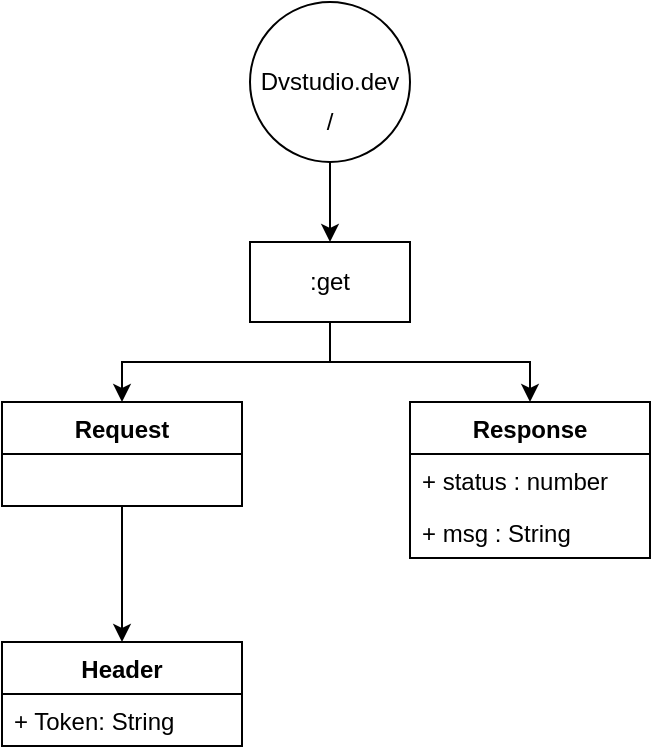 <mxfile version="15.2.7" type="device" pages="5"><diagram id="0ugQUdG9mjXKFiQEZ98k" name="api.DVStudio.dev/"><mxGraphModel dx="1422" dy="832" grid="1" gridSize="10" guides="1" tooltips="1" connect="1" arrows="1" fold="1" page="1" pageScale="1" pageWidth="827" pageHeight="1169" math="0" shadow="0"><root><mxCell id="0"/><mxCell id="1" parent="0"/><mxCell id="HtEyQodvjmIA66pqSahL-15" style="edgeStyle=orthogonalEdgeStyle;rounded=0;orthogonalLoop=1;jettySize=auto;html=1;entryX=0.5;entryY=0;entryDx=0;entryDy=0;" parent="1" source="HtEyQodvjmIA66pqSahL-1" target="OKjDwo11Sun9th3SMzd--1" edge="1"><mxGeometry relative="1" as="geometry"><mxPoint x="380" y="250" as="targetPoint"/></mxGeometry></mxCell><mxCell id="HtEyQodvjmIA66pqSahL-55" value="" style="group" parent="1" vertex="1" connectable="0"><mxGeometry x="374" y="40" width="80" height="80" as="geometry"/></mxCell><mxCell id="HtEyQodvjmIA66pqSahL-1" value="Dvstudio.dev" style="ellipse;whiteSpace=wrap;html=1;aspect=fixed;" parent="HtEyQodvjmIA66pqSahL-55" vertex="1"><mxGeometry width="80" height="80" as="geometry"/></mxCell><mxCell id="HtEyQodvjmIA66pqSahL-2" value="/" style="text;html=1;strokeColor=none;fillColor=none;align=center;verticalAlign=middle;whiteSpace=wrap;rounded=0;" parent="HtEyQodvjmIA66pqSahL-55" vertex="1"><mxGeometry x="20" y="50" width="40" height="20" as="geometry"/></mxCell><mxCell id="ltK6rRWMbxwCVjMjd1TY-12" style="edgeStyle=orthogonalEdgeStyle;rounded=0;orthogonalLoop=1;jettySize=auto;html=1;entryX=0.5;entryY=0;entryDx=0;entryDy=0;" parent="1" source="OKjDwo11Sun9th3SMzd--1" target="ltK6rRWMbxwCVjMjd1TY-4" edge="1"><mxGeometry relative="1" as="geometry"/></mxCell><mxCell id="ltK6rRWMbxwCVjMjd1TY-13" style="edgeStyle=orthogonalEdgeStyle;rounded=0;orthogonalLoop=1;jettySize=auto;html=1;" parent="1" source="OKjDwo11Sun9th3SMzd--1" target="ltK6rRWMbxwCVjMjd1TY-1" edge="1"><mxGeometry relative="1" as="geometry"><Array as="points"><mxPoint x="414" y="220"/><mxPoint x="310" y="220"/></Array></mxGeometry></mxCell><mxCell id="OKjDwo11Sun9th3SMzd--1" value=":get" style="rounded=0;whiteSpace=wrap;html=1;" parent="1" vertex="1"><mxGeometry x="374" y="160" width="80" height="40" as="geometry"/></mxCell><mxCell id="ltK6rRWMbxwCVjMjd1TY-14" style="edgeStyle=orthogonalEdgeStyle;rounded=0;orthogonalLoop=1;jettySize=auto;html=1;" parent="1" source="ltK6rRWMbxwCVjMjd1TY-1" target="ltK6rRWMbxwCVjMjd1TY-10" edge="1"><mxGeometry relative="1" as="geometry"/></mxCell><mxCell id="ltK6rRWMbxwCVjMjd1TY-1" value="Request" style="swimlane;fontStyle=1;align=center;verticalAlign=top;childLayout=stackLayout;horizontal=1;startSize=26;horizontalStack=0;resizeParent=1;resizeParentMax=0;resizeLast=0;collapsible=1;marginBottom=0;" parent="1" vertex="1"><mxGeometry x="250" y="240" width="120" height="52" as="geometry"/></mxCell><mxCell id="ltK6rRWMbxwCVjMjd1TY-4" value="Response" style="swimlane;fontStyle=1;align=center;verticalAlign=top;childLayout=stackLayout;horizontal=1;startSize=26;horizontalStack=0;resizeParent=1;resizeParentMax=0;resizeLast=0;collapsible=1;marginBottom=0;" parent="1" vertex="1"><mxGeometry x="454" y="240" width="120" height="78" as="geometry"/></mxCell><mxCell id="ltK6rRWMbxwCVjMjd1TY-5" value="+ status : number" style="text;strokeColor=none;fillColor=none;align=left;verticalAlign=top;spacingLeft=4;spacingRight=4;overflow=hidden;rotatable=0;points=[[0,0.5],[1,0.5]];portConstraint=eastwest;" parent="ltK6rRWMbxwCVjMjd1TY-4" vertex="1"><mxGeometry y="26" width="120" height="26" as="geometry"/></mxCell><mxCell id="ltK6rRWMbxwCVjMjd1TY-6" value="+ msg : String" style="text;strokeColor=none;fillColor=none;align=left;verticalAlign=top;spacingLeft=4;spacingRight=4;overflow=hidden;rotatable=0;points=[[0,0.5],[1,0.5]];portConstraint=eastwest;" parent="ltK6rRWMbxwCVjMjd1TY-4" vertex="1"><mxGeometry y="52" width="120" height="26" as="geometry"/></mxCell><mxCell id="ltK6rRWMbxwCVjMjd1TY-10" value="Header" style="swimlane;fontStyle=1;align=center;verticalAlign=top;childLayout=stackLayout;horizontal=1;startSize=26;horizontalStack=0;resizeParent=1;resizeParentMax=0;resizeLast=0;collapsible=1;marginBottom=0;" parent="1" vertex="1"><mxGeometry x="250" y="360" width="120" height="52" as="geometry"/></mxCell><mxCell id="ltK6rRWMbxwCVjMjd1TY-11" value="+ Token: String" style="text;strokeColor=none;fillColor=none;align=left;verticalAlign=top;spacingLeft=4;spacingRight=4;overflow=hidden;rotatable=0;points=[[0,0.5],[1,0.5]];portConstraint=eastwest;" parent="ltK6rRWMbxwCVjMjd1TY-10" vertex="1"><mxGeometry y="26" width="120" height="26" as="geometry"/></mxCell></root></mxGraphModel></diagram><diagram id="fvj5x96BjpbLhADdDjgC" name="Login/"><mxGraphModel dx="3327" dy="979" grid="1" gridSize="10" guides="1" tooltips="1" connect="1" arrows="1" fold="1" page="1" pageScale="1" pageWidth="827" pageHeight="1169" math="0" shadow="0"><root><mxCell id="lg08j2ybUyDkyW1dfvnr-0"/><mxCell id="lg08j2ybUyDkyW1dfvnr-1" parent="lg08j2ybUyDkyW1dfvnr-0"/><mxCell id="ZnKB1kNrubsiZCkfoYZR-2" style="edgeStyle=orthogonalEdgeStyle;rounded=0;orthogonalLoop=1;jettySize=auto;html=1;" parent="lg08j2ybUyDkyW1dfvnr-1" source="mGUqtMgCduJw21he7gP--0" target="ZnKB1kNrubsiZCkfoYZR-1" edge="1"><mxGeometry relative="1" as="geometry"/></mxCell><mxCell id="ZnKB1kNrubsiZCkfoYZR-3" style="edgeStyle=orthogonalEdgeStyle;rounded=0;orthogonalLoop=1;jettySize=auto;html=1;entryX=0.5;entryY=0;entryDx=0;entryDy=0;" parent="lg08j2ybUyDkyW1dfvnr-1" source="mGUqtMgCduJw21he7gP--0" target="ZnKB1kNrubsiZCkfoYZR-0" edge="1"><mxGeometry relative="1" as="geometry"/></mxCell><mxCell id="mGUqtMgCduJw21he7gP--0" value="/Login" style="rounded=0;whiteSpace=wrap;html=1;" parent="lg08j2ybUyDkyW1dfvnr-1" vertex="1"><mxGeometry x="-480" y="40" width="120" height="40" as="geometry"/></mxCell><mxCell id="ZnKB1kNrubsiZCkfoYZR-13" style="edgeStyle=orthogonalEdgeStyle;rounded=0;orthogonalLoop=1;jettySize=auto;html=1;entryX=0.5;entryY=0;entryDx=0;entryDy=0;" parent="lg08j2ybUyDkyW1dfvnr-1" source="ZnKB1kNrubsiZCkfoYZR-0" target="ZnKB1kNrubsiZCkfoYZR-5" edge="1"><mxGeometry relative="1" as="geometry"/></mxCell><mxCell id="ZnKB1kNrubsiZCkfoYZR-14" style="edgeStyle=orthogonalEdgeStyle;rounded=0;orthogonalLoop=1;jettySize=auto;html=1;" parent="lg08j2ybUyDkyW1dfvnr-1" source="ZnKB1kNrubsiZCkfoYZR-0" target="ZnKB1kNrubsiZCkfoYZR-9" edge="1"><mxGeometry relative="1" as="geometry"/></mxCell><mxCell id="ZnKB1kNrubsiZCkfoYZR-0" value=":post" style="rounded=0;whiteSpace=wrap;html=1;" parent="lg08j2ybUyDkyW1dfvnr-1" vertex="1"><mxGeometry x="-800" y="120" width="80" height="40" as="geometry"/></mxCell><mxCell id="ORSO-bnG9PfzX0AUNYGv-2" style="edgeStyle=orthogonalEdgeStyle;rounded=0;orthogonalLoop=1;jettySize=auto;html=1;" parent="lg08j2ybUyDkyW1dfvnr-1" source="ZnKB1kNrubsiZCkfoYZR-1" target="ORSO-bnG9PfzX0AUNYGv-0" edge="1"><mxGeometry relative="1" as="geometry"/></mxCell><mxCell id="ORSO-bnG9PfzX0AUNYGv-3" style="edgeStyle=orthogonalEdgeStyle;rounded=0;orthogonalLoop=1;jettySize=auto;html=1;" parent="lg08j2ybUyDkyW1dfvnr-1" source="ZnKB1kNrubsiZCkfoYZR-1" target="ORSO-bnG9PfzX0AUNYGv-1" edge="1"><mxGeometry relative="1" as="geometry"/></mxCell><mxCell id="ORSO-bnG9PfzX0AUNYGv-35" style="edgeStyle=orthogonalEdgeStyle;rounded=0;orthogonalLoop=1;jettySize=auto;html=1;" parent="lg08j2ybUyDkyW1dfvnr-1" source="ZnKB1kNrubsiZCkfoYZR-1" target="ORSO-bnG9PfzX0AUNYGv-34" edge="1"><mxGeometry relative="1" as="geometry"/></mxCell><mxCell id="ZnKB1kNrubsiZCkfoYZR-1" value="/Recovery" style="rounded=0;whiteSpace=wrap;html=1;" parent="lg08j2ybUyDkyW1dfvnr-1" vertex="1"><mxGeometry x="-160" y="120" width="80" height="40" as="geometry"/></mxCell><mxCell id="ZnKB1kNrubsiZCkfoYZR-5" value="Request" style="swimlane;fontStyle=1;align=center;verticalAlign=top;childLayout=stackLayout;horizontal=1;startSize=26;horizontalStack=0;resizeParent=1;resizeParentMax=0;resizeLast=0;collapsible=1;marginBottom=0;" parent="lg08j2ybUyDkyW1dfvnr-1" vertex="1"><mxGeometry x="-920" y="220" width="120" height="78" as="geometry"/></mxCell><mxCell id="ZnKB1kNrubsiZCkfoYZR-6" value="+ Correo :String" style="text;strokeColor=none;fillColor=none;align=left;verticalAlign=top;spacingLeft=4;spacingRight=4;overflow=hidden;rotatable=0;points=[[0,0.5],[1,0.5]];portConstraint=eastwest;" parent="ZnKB1kNrubsiZCkfoYZR-5" vertex="1"><mxGeometry y="26" width="120" height="26" as="geometry"/></mxCell><mxCell id="ZnKB1kNrubsiZCkfoYZR-8" value="+ Password : String" style="text;strokeColor=none;fillColor=none;align=left;verticalAlign=top;spacingLeft=4;spacingRight=4;overflow=hidden;rotatable=0;points=[[0,0.5],[1,0.5]];portConstraint=eastwest;" parent="ZnKB1kNrubsiZCkfoYZR-5" vertex="1"><mxGeometry y="52" width="120" height="26" as="geometry"/></mxCell><mxCell id="ZnKB1kNrubsiZCkfoYZR-9" value="Response" style="swimlane;fontStyle=1;align=center;verticalAlign=top;childLayout=stackLayout;horizontal=1;startSize=26;horizontalStack=0;resizeParent=1;resizeParentMax=0;resizeLast=0;collapsible=1;marginBottom=0;" parent="lg08j2ybUyDkyW1dfvnr-1" vertex="1"><mxGeometry x="-720" y="220" width="120" height="138" as="geometry"/></mxCell><mxCell id="ZnKB1kNrubsiZCkfoYZR-10" value="+ status : number" style="text;strokeColor=none;fillColor=none;align=left;verticalAlign=top;spacingLeft=4;spacingRight=4;overflow=hidden;rotatable=0;points=[[0,0.5],[1,0.5]];portConstraint=eastwest;" parent="ZnKB1kNrubsiZCkfoYZR-9" vertex="1"><mxGeometry y="26" width="120" height="26" as="geometry"/></mxCell><mxCell id="ZnKB1kNrubsiZCkfoYZR-12" value="+ msg : String" style="text;strokeColor=none;fillColor=none;align=left;verticalAlign=top;spacingLeft=4;spacingRight=4;overflow=hidden;rotatable=0;points=[[0,0.5],[1,0.5]];portConstraint=eastwest;" parent="ZnKB1kNrubsiZCkfoYZR-9" vertex="1"><mxGeometry y="52" width="120" height="26" as="geometry"/></mxCell><mxCell id="ZnKB1kNrubsiZCkfoYZR-11" value="" style="line;strokeWidth=1;fillColor=none;align=left;verticalAlign=middle;spacingTop=-1;spacingLeft=3;spacingRight=3;rotatable=0;labelPosition=right;points=[];portConstraint=eastwest;" parent="ZnKB1kNrubsiZCkfoYZR-9" vertex="1"><mxGeometry y="78" width="120" height="8" as="geometry"/></mxCell><mxCell id="ORSO-bnG9PfzX0AUNYGv-28" value="+ pass : bool" style="text;strokeColor=none;fillColor=none;align=left;verticalAlign=top;spacingLeft=4;spacingRight=4;overflow=hidden;rotatable=0;points=[[0,0.5],[1,0.5]];portConstraint=eastwest;" parent="ZnKB1kNrubsiZCkfoYZR-9" vertex="1"><mxGeometry y="86" width="120" height="26" as="geometry"/></mxCell><mxCell id="ORSO-bnG9PfzX0AUNYGv-29" value="+ user : bool" style="text;strokeColor=none;fillColor=none;align=left;verticalAlign=top;spacingLeft=4;spacingRight=4;overflow=hidden;rotatable=0;points=[[0,0.5],[1,0.5]];portConstraint=eastwest;" parent="ZnKB1kNrubsiZCkfoYZR-9" vertex="1"><mxGeometry y="112" width="120" height="26" as="geometry"/></mxCell><mxCell id="ORSO-bnG9PfzX0AUNYGv-15" style="edgeStyle=orthogonalEdgeStyle;rounded=0;orthogonalLoop=1;jettySize=auto;html=1;entryX=0.5;entryY=0;entryDx=0;entryDy=0;" parent="lg08j2ybUyDkyW1dfvnr-1" source="ORSO-bnG9PfzX0AUNYGv-0" target="ORSO-bnG9PfzX0AUNYGv-6" edge="1"><mxGeometry relative="1" as="geometry"/></mxCell><mxCell id="ORSO-bnG9PfzX0AUNYGv-16" style="edgeStyle=orthogonalEdgeStyle;rounded=0;orthogonalLoop=1;jettySize=auto;html=1;entryX=0.5;entryY=0;entryDx=0;entryDy=0;" parent="lg08j2ybUyDkyW1dfvnr-1" source="ORSO-bnG9PfzX0AUNYGv-0" target="ORSO-bnG9PfzX0AUNYGv-9" edge="1"><mxGeometry relative="1" as="geometry"/></mxCell><mxCell id="ORSO-bnG9PfzX0AUNYGv-0" value=":post" style="rounded=0;whiteSpace=wrap;html=1;" parent="lg08j2ybUyDkyW1dfvnr-1" vertex="1"><mxGeometry x="-380" y="200" width="80" height="40" as="geometry"/></mxCell><mxCell id="ORSO-bnG9PfzX0AUNYGv-25" style="edgeStyle=orthogonalEdgeStyle;rounded=0;orthogonalLoop=1;jettySize=auto;html=1;" parent="lg08j2ybUyDkyW1dfvnr-1" source="ORSO-bnG9PfzX0AUNYGv-1" target="ORSO-bnG9PfzX0AUNYGv-19" edge="1"><mxGeometry relative="1" as="geometry"/></mxCell><mxCell id="ORSO-bnG9PfzX0AUNYGv-26" style="edgeStyle=orthogonalEdgeStyle;rounded=0;orthogonalLoop=1;jettySize=auto;html=1;" parent="lg08j2ybUyDkyW1dfvnr-1" source="ORSO-bnG9PfzX0AUNYGv-1" target="ORSO-bnG9PfzX0AUNYGv-17" edge="1"><mxGeometry relative="1" as="geometry"/></mxCell><mxCell id="ORSO-bnG9PfzX0AUNYGv-1" value=":get" style="rounded=0;whiteSpace=wrap;html=1;" parent="lg08j2ybUyDkyW1dfvnr-1" vertex="1"><mxGeometry x="80" y="200" width="80" height="40" as="geometry"/></mxCell><mxCell id="ORSO-bnG9PfzX0AUNYGv-4" value="Solicitud Login" style="text;html=1;strokeColor=none;fillColor=none;align=center;verticalAlign=middle;whiteSpace=wrap;rounded=0;" parent="lg08j2ybUyDkyW1dfvnr-1" vertex="1"><mxGeometry x="-710" y="130" width="60" height="20" as="geometry"/></mxCell><mxCell id="ORSO-bnG9PfzX0AUNYGv-6" value="Request" style="swimlane;fontStyle=1;align=center;verticalAlign=top;childLayout=stackLayout;horizontal=1;startSize=26;horizontalStack=0;resizeParent=1;resizeParentMax=0;resizeLast=0;collapsible=1;marginBottom=0;" parent="lg08j2ybUyDkyW1dfvnr-1" vertex="1"><mxGeometry x="-500" y="300" width="120" height="52" as="geometry"/></mxCell><mxCell id="ORSO-bnG9PfzX0AUNYGv-7" value="+ Correo :String" style="text;strokeColor=none;fillColor=none;align=left;verticalAlign=top;spacingLeft=4;spacingRight=4;overflow=hidden;rotatable=0;points=[[0,0.5],[1,0.5]];portConstraint=eastwest;" parent="ORSO-bnG9PfzX0AUNYGv-6" vertex="1"><mxGeometry y="26" width="120" height="26" as="geometry"/></mxCell><mxCell id="ORSO-bnG9PfzX0AUNYGv-9" value="Response" style="swimlane;fontStyle=1;align=center;verticalAlign=top;childLayout=stackLayout;horizontal=1;startSize=26;horizontalStack=0;resizeParent=1;resizeParentMax=0;resizeLast=0;collapsible=1;marginBottom=0;" parent="lg08j2ybUyDkyW1dfvnr-1" vertex="1"><mxGeometry x="-300" y="300" width="120" height="112" as="geometry"/></mxCell><mxCell id="ORSO-bnG9PfzX0AUNYGv-31" value="+ status : number" style="text;strokeColor=none;fillColor=none;align=left;verticalAlign=top;spacingLeft=4;spacingRight=4;overflow=hidden;rotatable=0;points=[[0,0.5],[1,0.5]];portConstraint=eastwest;" parent="ORSO-bnG9PfzX0AUNYGv-9" vertex="1"><mxGeometry y="26" width="120" height="26" as="geometry"/></mxCell><mxCell id="ORSO-bnG9PfzX0AUNYGv-32" value="+ msg : String" style="text;strokeColor=none;fillColor=none;align=left;verticalAlign=top;spacingLeft=4;spacingRight=4;overflow=hidden;rotatable=0;points=[[0,0.5],[1,0.5]];portConstraint=eastwest;" parent="ORSO-bnG9PfzX0AUNYGv-9" vertex="1"><mxGeometry y="52" width="120" height="26" as="geometry"/></mxCell><mxCell id="ORSO-bnG9PfzX0AUNYGv-11" value="" style="line;strokeWidth=1;fillColor=none;align=left;verticalAlign=middle;spacingTop=-1;spacingLeft=3;spacingRight=3;rotatable=0;labelPosition=right;points=[];portConstraint=eastwest;" parent="ORSO-bnG9PfzX0AUNYGv-9" vertex="1"><mxGeometry y="78" width="120" height="8" as="geometry"/></mxCell><mxCell id="ORSO-bnG9PfzX0AUNYGv-12" value="+ Verification Code : number" style="text;strokeColor=none;fillColor=none;align=left;verticalAlign=top;spacingLeft=4;spacingRight=4;overflow=hidden;rotatable=0;points=[[0,0.5],[1,0.5]];portConstraint=eastwest;" parent="ORSO-bnG9PfzX0AUNYGv-9" vertex="1"><mxGeometry y="86" width="120" height="26" as="geometry"/></mxCell><mxCell id="ORSO-bnG9PfzX0AUNYGv-17" value="Request" style="swimlane;fontStyle=1;align=center;verticalAlign=top;childLayout=stackLayout;horizontal=1;startSize=26;horizontalStack=0;resizeParent=1;resizeParentMax=0;resizeLast=0;collapsible=1;marginBottom=0;" parent="lg08j2ybUyDkyW1dfvnr-1" vertex="1"><mxGeometry x="-80" y="298" width="120" height="52" as="geometry"/></mxCell><mxCell id="ORSO-bnG9PfzX0AUNYGv-33" value="+ Verification Code : number" style="text;strokeColor=none;fillColor=none;align=left;verticalAlign=top;spacingLeft=4;spacingRight=4;overflow=hidden;rotatable=0;points=[[0,0.5],[1,0.5]];portConstraint=eastwest;" parent="ORSO-bnG9PfzX0AUNYGv-17" vertex="1"><mxGeometry y="26" width="120" height="26" as="geometry"/></mxCell><mxCell id="ORSO-bnG9PfzX0AUNYGv-19" value="Response" style="swimlane;fontStyle=1;align=center;verticalAlign=top;childLayout=stackLayout;horizontal=1;startSize=26;horizontalStack=0;resizeParent=1;resizeParentMax=0;resizeLast=0;collapsible=1;marginBottom=0;" parent="lg08j2ybUyDkyW1dfvnr-1" vertex="1"><mxGeometry x="200" y="300" width="120" height="112" as="geometry"/></mxCell><mxCell id="ORSO-bnG9PfzX0AUNYGv-53" value="+ status : number" style="text;strokeColor=none;fillColor=none;align=left;verticalAlign=top;spacingLeft=4;spacingRight=4;overflow=hidden;rotatable=0;points=[[0,0.5],[1,0.5]];portConstraint=eastwest;" parent="ORSO-bnG9PfzX0AUNYGv-19" vertex="1"><mxGeometry y="26" width="120" height="26" as="geometry"/></mxCell><mxCell id="ORSO-bnG9PfzX0AUNYGv-54" value="+ msg : String" style="text;strokeColor=none;fillColor=none;align=left;verticalAlign=top;spacingLeft=4;spacingRight=4;overflow=hidden;rotatable=0;points=[[0,0.5],[1,0.5]];portConstraint=eastwest;" parent="ORSO-bnG9PfzX0AUNYGv-19" vertex="1"><mxGeometry y="52" width="120" height="26" as="geometry"/></mxCell><mxCell id="ORSO-bnG9PfzX0AUNYGv-21" value="" style="line;strokeWidth=1;fillColor=none;align=left;verticalAlign=middle;spacingTop=-1;spacingLeft=3;spacingRight=3;rotatable=0;labelPosition=right;points=[];portConstraint=eastwest;" parent="ORSO-bnG9PfzX0AUNYGv-19" vertex="1"><mxGeometry y="78" width="120" height="8" as="geometry"/></mxCell><mxCell id="ORSO-bnG9PfzX0AUNYGv-22" value="+ update" style="text;strokeColor=none;fillColor=none;align=left;verticalAlign=top;spacingLeft=4;spacingRight=4;overflow=hidden;rotatable=0;points=[[0,0.5],[1,0.5]];portConstraint=eastwest;" parent="ORSO-bnG9PfzX0AUNYGv-19" vertex="1"><mxGeometry y="86" width="120" height="26" as="geometry"/></mxCell><mxCell id="ORSO-bnG9PfzX0AUNYGv-49" style="edgeStyle=orthogonalEdgeStyle;rounded=0;orthogonalLoop=1;jettySize=auto;html=1;" parent="lg08j2ybUyDkyW1dfvnr-1" source="ORSO-bnG9PfzX0AUNYGv-34" target="ORSO-bnG9PfzX0AUNYGv-48" edge="1"><mxGeometry relative="1" as="geometry"/></mxCell><mxCell id="ORSO-bnG9PfzX0AUNYGv-34" value="/Update" style="rounded=0;whiteSpace=wrap;html=1;" parent="lg08j2ybUyDkyW1dfvnr-1" vertex="1"><mxGeometry x="-160" y="560" width="80" height="40" as="geometry"/></mxCell><mxCell id="ORSO-bnG9PfzX0AUNYGv-47" style="edgeStyle=orthogonalEdgeStyle;rounded=0;orthogonalLoop=1;jettySize=auto;html=1;" parent="lg08j2ybUyDkyW1dfvnr-1" source="ORSO-bnG9PfzX0AUNYGv-36" target="ORSO-bnG9PfzX0AUNYGv-43" edge="1"><mxGeometry relative="1" as="geometry"/></mxCell><mxCell id="ORSO-bnG9PfzX0AUNYGv-36" value="Request" style="swimlane;fontStyle=1;align=center;verticalAlign=top;childLayout=stackLayout;horizontal=1;startSize=26;horizontalStack=0;resizeParent=1;resizeParentMax=0;resizeLast=0;collapsible=1;marginBottom=0;" parent="lg08j2ybUyDkyW1dfvnr-1" vertex="1"><mxGeometry x="-280" y="730" width="120" height="52" as="geometry"/></mxCell><mxCell id="ORSO-bnG9PfzX0AUNYGv-37" value="+ Password :String" style="text;strokeColor=none;fillColor=none;align=left;verticalAlign=top;spacingLeft=4;spacingRight=4;overflow=hidden;rotatable=0;points=[[0,0.5],[1,0.5]];portConstraint=eastwest;" parent="ORSO-bnG9PfzX0AUNYGv-36" vertex="1"><mxGeometry y="26" width="120" height="26" as="geometry"/></mxCell><mxCell id="ORSO-bnG9PfzX0AUNYGv-38" value="Response" style="swimlane;fontStyle=1;align=center;verticalAlign=top;childLayout=stackLayout;horizontal=1;startSize=26;horizontalStack=0;resizeParent=1;resizeParentMax=0;resizeLast=0;collapsible=1;marginBottom=0;" parent="lg08j2ybUyDkyW1dfvnr-1" vertex="1"><mxGeometry x="-80" y="730" width="120" height="112" as="geometry"/></mxCell><mxCell id="ORSO-bnG9PfzX0AUNYGv-39" value="+ status : number" style="text;strokeColor=none;fillColor=none;align=left;verticalAlign=top;spacingLeft=4;spacingRight=4;overflow=hidden;rotatable=0;points=[[0,0.5],[1,0.5]];portConstraint=eastwest;" parent="ORSO-bnG9PfzX0AUNYGv-38" vertex="1"><mxGeometry y="26" width="120" height="26" as="geometry"/></mxCell><mxCell id="ORSO-bnG9PfzX0AUNYGv-40" value="+ msg : String" style="text;strokeColor=none;fillColor=none;align=left;verticalAlign=top;spacingLeft=4;spacingRight=4;overflow=hidden;rotatable=0;points=[[0,0.5],[1,0.5]];portConstraint=eastwest;" parent="ORSO-bnG9PfzX0AUNYGv-38" vertex="1"><mxGeometry y="52" width="120" height="26" as="geometry"/></mxCell><mxCell id="ORSO-bnG9PfzX0AUNYGv-41" value="" style="line;strokeWidth=1;fillColor=none;align=left;verticalAlign=middle;spacingTop=-1;spacingLeft=3;spacingRight=3;rotatable=0;labelPosition=right;points=[];portConstraint=eastwest;" parent="ORSO-bnG9PfzX0AUNYGv-38" vertex="1"><mxGeometry y="78" width="120" height="8" as="geometry"/></mxCell><mxCell id="ORSO-bnG9PfzX0AUNYGv-42" value="+ Data : Object" style="text;strokeColor=none;fillColor=none;align=left;verticalAlign=top;spacingLeft=4;spacingRight=4;overflow=hidden;rotatable=0;points=[[0,0.5],[1,0.5]];portConstraint=eastwest;" parent="ORSO-bnG9PfzX0AUNYGv-38" vertex="1"><mxGeometry y="86" width="120" height="26" as="geometry"/></mxCell><mxCell id="ORSO-bnG9PfzX0AUNYGv-43" value="Header" style="swimlane;fontStyle=1;align=center;verticalAlign=top;childLayout=stackLayout;horizontal=1;startSize=26;horizontalStack=0;resizeParent=1;resizeParentMax=0;resizeLast=0;collapsible=1;marginBottom=0;" parent="lg08j2ybUyDkyW1dfvnr-1" vertex="1"><mxGeometry x="-280" y="850" width="120" height="52" as="geometry"/></mxCell><mxCell id="ORSO-bnG9PfzX0AUNYGv-44" value="+ Token: String" style="text;strokeColor=none;fillColor=none;align=left;verticalAlign=top;spacingLeft=4;spacingRight=4;overflow=hidden;rotatable=0;points=[[0,0.5],[1,0.5]];portConstraint=eastwest;" parent="ORSO-bnG9PfzX0AUNYGv-43" vertex="1"><mxGeometry y="26" width="120" height="26" as="geometry"/></mxCell><mxCell id="ORSO-bnG9PfzX0AUNYGv-50" style="edgeStyle=orthogonalEdgeStyle;rounded=0;orthogonalLoop=1;jettySize=auto;html=1;entryX=0.5;entryY=0;entryDx=0;entryDy=0;" parent="lg08j2ybUyDkyW1dfvnr-1" source="ORSO-bnG9PfzX0AUNYGv-48" target="ORSO-bnG9PfzX0AUNYGv-36" edge="1"><mxGeometry relative="1" as="geometry"/></mxCell><mxCell id="ORSO-bnG9PfzX0AUNYGv-51" style="edgeStyle=orthogonalEdgeStyle;rounded=0;orthogonalLoop=1;jettySize=auto;html=1;" parent="lg08j2ybUyDkyW1dfvnr-1" source="ORSO-bnG9PfzX0AUNYGv-48" target="ORSO-bnG9PfzX0AUNYGv-38" edge="1"><mxGeometry relative="1" as="geometry"/></mxCell><mxCell id="ORSO-bnG9PfzX0AUNYGv-48" value=":post" style="rounded=0;whiteSpace=wrap;html=1;" parent="lg08j2ybUyDkyW1dfvnr-1" vertex="1"><mxGeometry x="-160" y="640" width="80" height="40" as="geometry"/></mxCell></root></mxGraphModel></diagram><diagram id="XqY7_hHVv75lxfnkBcrf" name="Ventas/"><mxGraphModel dx="1422" dy="832" grid="1" gridSize="10" guides="1" tooltips="1" connect="1" arrows="1" fold="1" page="1" pageScale="1" pageWidth="827" pageHeight="1169" math="0" shadow="0"><root><mxCell id="Q5jLDKb5ssag7o_Iz-qQ-0"/><mxCell id="Q5jLDKb5ssag7o_Iz-qQ-1" parent="Q5jLDKb5ssag7o_Iz-qQ-0"/><mxCell id="77n4UeGXmnIxUuaWmGUe-1" style="edgeStyle=orthogonalEdgeStyle;rounded=0;orthogonalLoop=1;jettySize=auto;html=1;entryX=0.5;entryY=0;entryDx=0;entryDy=0;" parent="Q5jLDKb5ssag7o_Iz-qQ-1" source="IdAexpkL6MV9iFxRERTW-0" target="77n4UeGXmnIxUuaWmGUe-0" edge="1"><mxGeometry relative="1" as="geometry"/></mxCell><mxCell id="mwIjYfqfiDVI4zak5fpR-22" style="edgeStyle=orthogonalEdgeStyle;rounded=0;orthogonalLoop=1;jettySize=auto;html=1;" parent="Q5jLDKb5ssag7o_Iz-qQ-1" source="IdAexpkL6MV9iFxRERTW-0" target="mwIjYfqfiDVI4zak5fpR-10" edge="1"><mxGeometry relative="1" as="geometry"/></mxCell><mxCell id="Gy4GFdXqUJhfJgFmiRwN-1" style="edgeStyle=orthogonalEdgeStyle;rounded=0;orthogonalLoop=1;jettySize=auto;html=1;" parent="Q5jLDKb5ssag7o_Iz-qQ-1" source="IdAexpkL6MV9iFxRERTW-0" target="nnIo0YTWLEAysXPTH4zW-0" edge="1"><mxGeometry relative="1" as="geometry"/></mxCell><mxCell id="Gy4GFdXqUJhfJgFmiRwN-2" style="edgeStyle=orthogonalEdgeStyle;rounded=0;orthogonalLoop=1;jettySize=auto;html=1;entryX=0.5;entryY=0;entryDx=0;entryDy=0;" parent="Q5jLDKb5ssag7o_Iz-qQ-1" source="IdAexpkL6MV9iFxRERTW-0" target="Gy4GFdXqUJhfJgFmiRwN-0" edge="1"><mxGeometry relative="1" as="geometry"/></mxCell><mxCell id="IdAexpkL6MV9iFxRERTW-0" value="Ventas/" style="rounded=0;whiteSpace=wrap;html=1;" parent="Q5jLDKb5ssag7o_Iz-qQ-1" vertex="1"><mxGeometry x="690" y="30" width="120" height="60" as="geometry"/></mxCell><mxCell id="mwIjYfqfiDVI4zak5fpR-6" style="edgeStyle=orthogonalEdgeStyle;rounded=0;orthogonalLoop=1;jettySize=auto;html=1;" parent="Q5jLDKb5ssag7o_Iz-qQ-1" source="77n4UeGXmnIxUuaWmGUe-0" target="mwIjYfqfiDVI4zak5fpR-0" edge="1"><mxGeometry relative="1" as="geometry"/></mxCell><mxCell id="mwIjYfqfiDVI4zak5fpR-7" style="edgeStyle=orthogonalEdgeStyle;rounded=0;orthogonalLoop=1;jettySize=auto;html=1;" parent="Q5jLDKb5ssag7o_Iz-qQ-1" source="77n4UeGXmnIxUuaWmGUe-0" target="mwIjYfqfiDVI4zak5fpR-1" edge="1"><mxGeometry relative="1" as="geometry"/></mxCell><mxCell id="77n4UeGXmnIxUuaWmGUe-0" value=":get" style="rounded=0;whiteSpace=wrap;html=1;" parent="Q5jLDKb5ssag7o_Iz-qQ-1" vertex="1"><mxGeometry x="132" y="120" width="80" height="40" as="geometry"/></mxCell><mxCell id="mwIjYfqfiDVI4zak5fpR-8" style="edgeStyle=orthogonalEdgeStyle;rounded=0;orthogonalLoop=1;jettySize=auto;html=1;" parent="Q5jLDKb5ssag7o_Iz-qQ-1" source="mwIjYfqfiDVI4zak5fpR-0" target="mwIjYfqfiDVI4zak5fpR-4" edge="1"><mxGeometry relative="1" as="geometry"/></mxCell><mxCell id="mwIjYfqfiDVI4zak5fpR-0" value="Request" style="swimlane;fontStyle=1;align=center;verticalAlign=top;childLayout=stackLayout;horizontal=1;startSize=26;horizontalStack=0;resizeParent=1;resizeParentMax=0;resizeLast=0;collapsible=1;marginBottom=0;" parent="Q5jLDKb5ssag7o_Iz-qQ-1" vertex="1"><mxGeometry x="10" y="200" width="120" height="52" as="geometry"/></mxCell><mxCell id="mwIjYfqfiDVI4zak5fpR-1" value="Response" style="swimlane;fontStyle=1;align=center;verticalAlign=top;childLayout=stackLayout;horizontal=1;startSize=26;horizontalStack=0;resizeParent=1;resizeParentMax=0;resizeLast=0;collapsible=1;marginBottom=0;" parent="Q5jLDKb5ssag7o_Iz-qQ-1" vertex="1"><mxGeometry x="214" y="200" width="120" height="104" as="geometry"/></mxCell><mxCell id="mwIjYfqfiDVI4zak5fpR-2" value="+ status : number" style="text;strokeColor=none;fillColor=none;align=left;verticalAlign=top;spacingLeft=4;spacingRight=4;overflow=hidden;rotatable=0;points=[[0,0.5],[1,0.5]];portConstraint=eastwest;" parent="mwIjYfqfiDVI4zak5fpR-1" vertex="1"><mxGeometry y="26" width="120" height="26" as="geometry"/></mxCell><mxCell id="mwIjYfqfiDVI4zak5fpR-3" value="+ msg : String" style="text;strokeColor=none;fillColor=none;align=left;verticalAlign=top;spacingLeft=4;spacingRight=4;overflow=hidden;rotatable=0;points=[[0,0.5],[1,0.5]];portConstraint=eastwest;" parent="mwIjYfqfiDVI4zak5fpR-1" vertex="1"><mxGeometry y="52" width="120" height="26" as="geometry"/></mxCell><mxCell id="mwIjYfqfiDVI4zak5fpR-9" value="+ data : Object" style="text;strokeColor=none;fillColor=none;align=left;verticalAlign=top;spacingLeft=4;spacingRight=4;overflow=hidden;rotatable=0;points=[[0,0.5],[1,0.5]];portConstraint=eastwest;" parent="mwIjYfqfiDVI4zak5fpR-1" vertex="1"><mxGeometry y="78" width="120" height="26" as="geometry"/></mxCell><mxCell id="mwIjYfqfiDVI4zak5fpR-4" value="Header" style="swimlane;fontStyle=1;align=center;verticalAlign=top;childLayout=stackLayout;horizontal=1;startSize=26;horizontalStack=0;resizeParent=1;resizeParentMax=0;resizeLast=0;collapsible=1;marginBottom=0;" parent="Q5jLDKb5ssag7o_Iz-qQ-1" vertex="1"><mxGeometry x="10" y="320" width="120" height="52" as="geometry"/></mxCell><mxCell id="mwIjYfqfiDVI4zak5fpR-5" value="+ Token: String" style="text;strokeColor=none;fillColor=none;align=left;verticalAlign=top;spacingLeft=4;spacingRight=4;overflow=hidden;rotatable=0;points=[[0,0.5],[1,0.5]];portConstraint=eastwest;" parent="mwIjYfqfiDVI4zak5fpR-4" vertex="1"><mxGeometry y="26" width="120" height="26" as="geometry"/></mxCell><mxCell id="mwIjYfqfiDVI4zak5fpR-18" style="edgeStyle=orthogonalEdgeStyle;rounded=0;orthogonalLoop=1;jettySize=auto;html=1;entryX=0.5;entryY=0;entryDx=0;entryDy=0;" parent="Q5jLDKb5ssag7o_Iz-qQ-1" source="mwIjYfqfiDVI4zak5fpR-10" target="mwIjYfqfiDVI4zak5fpR-11" edge="1"><mxGeometry relative="1" as="geometry"/></mxCell><mxCell id="mwIjYfqfiDVI4zak5fpR-19" style="edgeStyle=orthogonalEdgeStyle;rounded=0;orthogonalLoop=1;jettySize=auto;html=1;" parent="Q5jLDKb5ssag7o_Iz-qQ-1" source="mwIjYfqfiDVI4zak5fpR-10" target="mwIjYfqfiDVI4zak5fpR-12" edge="1"><mxGeometry relative="1" as="geometry"/></mxCell><mxCell id="mwIjYfqfiDVI4zak5fpR-10" value=":post" style="rounded=0;whiteSpace=wrap;html=1;" parent="Q5jLDKb5ssag7o_Iz-qQ-1" vertex="1"><mxGeometry x="504" y="160" width="80" height="40" as="geometry"/></mxCell><mxCell id="mwIjYfqfiDVI4zak5fpR-20" style="edgeStyle=orthogonalEdgeStyle;rounded=0;orthogonalLoop=1;jettySize=auto;html=1;entryX=0.5;entryY=0;entryDx=0;entryDy=0;" parent="Q5jLDKb5ssag7o_Iz-qQ-1" source="mwIjYfqfiDVI4zak5fpR-11" target="mwIjYfqfiDVI4zak5fpR-16" edge="1"><mxGeometry relative="1" as="geometry"/></mxCell><mxCell id="mwIjYfqfiDVI4zak5fpR-11" value="Request" style="swimlane;fontStyle=1;align=center;verticalAlign=top;childLayout=stackLayout;horizontal=1;startSize=26;horizontalStack=0;resizeParent=1;resizeParentMax=0;resizeLast=0;collapsible=1;marginBottom=0;" parent="Q5jLDKb5ssag7o_Iz-qQ-1" vertex="1"><mxGeometry x="382" y="240" width="120" height="130" as="geometry"/></mxCell><mxCell id="mwIjYfqfiDVI4zak5fpR-21" value="+ Factura : Objeto" style="text;strokeColor=none;fillColor=none;align=left;verticalAlign=top;spacingLeft=4;spacingRight=4;overflow=hidden;rotatable=0;points=[[0,0.5],[1,0.5]];portConstraint=eastwest;" parent="mwIjYfqfiDVI4zak5fpR-11" vertex="1"><mxGeometry y="26" width="120" height="26" as="geometry"/></mxCell><mxCell id="mwIjYfqfiDVI4zak5fpR-23" value="+ Cliente : Objeto" style="text;strokeColor=none;fillColor=none;align=left;verticalAlign=top;spacingLeft=4;spacingRight=4;overflow=hidden;rotatable=0;points=[[0,0.5],[1,0.5]];portConstraint=eastwest;" parent="mwIjYfqfiDVI4zak5fpR-11" vertex="1"><mxGeometry y="52" width="120" height="26" as="geometry"/></mxCell><mxCell id="mwIjYfqfiDVI4zak5fpR-25" value="+ Producto : Objeto" style="text;strokeColor=none;fillColor=none;align=left;verticalAlign=top;spacingLeft=4;spacingRight=4;overflow=hidden;rotatable=0;points=[[0,0.5],[1,0.5]];portConstraint=eastwest;" parent="mwIjYfqfiDVI4zak5fpR-11" vertex="1"><mxGeometry y="78" width="120" height="26" as="geometry"/></mxCell><mxCell id="mwIjYfqfiDVI4zak5fpR-24" value="+ ISV : Number" style="text;strokeColor=none;fillColor=none;align=left;verticalAlign=top;spacingLeft=4;spacingRight=4;overflow=hidden;rotatable=0;points=[[0,0.5],[1,0.5]];portConstraint=eastwest;" parent="mwIjYfqfiDVI4zak5fpR-11" vertex="1"><mxGeometry y="104" width="120" height="26" as="geometry"/></mxCell><mxCell id="mwIjYfqfiDVI4zak5fpR-12" value="Response" style="swimlane;fontStyle=1;align=center;verticalAlign=top;childLayout=stackLayout;horizontal=1;startSize=26;horizontalStack=0;resizeParent=1;resizeParentMax=0;resizeLast=0;collapsible=1;marginBottom=0;" parent="Q5jLDKb5ssag7o_Iz-qQ-1" vertex="1"><mxGeometry x="586" y="240" width="120" height="104" as="geometry"/></mxCell><mxCell id="mwIjYfqfiDVI4zak5fpR-13" value="+ status : number" style="text;strokeColor=none;fillColor=none;align=left;verticalAlign=top;spacingLeft=4;spacingRight=4;overflow=hidden;rotatable=0;points=[[0,0.5],[1,0.5]];portConstraint=eastwest;" parent="mwIjYfqfiDVI4zak5fpR-12" vertex="1"><mxGeometry y="26" width="120" height="26" as="geometry"/></mxCell><mxCell id="mwIjYfqfiDVI4zak5fpR-14" value="+ msg : String" style="text;strokeColor=none;fillColor=none;align=left;verticalAlign=top;spacingLeft=4;spacingRight=4;overflow=hidden;rotatable=0;points=[[0,0.5],[1,0.5]];portConstraint=eastwest;" parent="mwIjYfqfiDVI4zak5fpR-12" vertex="1"><mxGeometry y="52" width="120" height="26" as="geometry"/></mxCell><mxCell id="mwIjYfqfiDVI4zak5fpR-15" value="+ data : Object" style="text;strokeColor=none;fillColor=none;align=left;verticalAlign=top;spacingLeft=4;spacingRight=4;overflow=hidden;rotatable=0;points=[[0,0.5],[1,0.5]];portConstraint=eastwest;" parent="mwIjYfqfiDVI4zak5fpR-12" vertex="1"><mxGeometry y="78" width="120" height="26" as="geometry"/></mxCell><mxCell id="mwIjYfqfiDVI4zak5fpR-16" value="Header" style="swimlane;fontStyle=1;align=center;verticalAlign=top;childLayout=stackLayout;horizontal=1;startSize=26;horizontalStack=0;resizeParent=1;resizeParentMax=0;resizeLast=0;collapsible=1;marginBottom=0;" parent="Q5jLDKb5ssag7o_Iz-qQ-1" vertex="1"><mxGeometry x="382" y="430" width="120" height="52" as="geometry"/></mxCell><mxCell id="mwIjYfqfiDVI4zak5fpR-17" value="+ Token: String" style="text;strokeColor=none;fillColor=none;align=left;verticalAlign=top;spacingLeft=4;spacingRight=4;overflow=hidden;rotatable=0;points=[[0,0.5],[1,0.5]];portConstraint=eastwest;" parent="mwIjYfqfiDVI4zak5fpR-16" vertex="1"><mxGeometry y="26" width="120" height="26" as="geometry"/></mxCell><mxCell id="Gy4GFdXqUJhfJgFmiRwN-15" style="edgeStyle=orthogonalEdgeStyle;rounded=0;orthogonalLoop=1;jettySize=auto;html=1;" parent="Q5jLDKb5ssag7o_Iz-qQ-1" source="nnIo0YTWLEAysXPTH4zW-0" target="Gy4GFdXqUJhfJgFmiRwN-9" edge="1"><mxGeometry relative="1" as="geometry"/></mxCell><mxCell id="Gy4GFdXqUJhfJgFmiRwN-16" style="edgeStyle=orthogonalEdgeStyle;rounded=0;orthogonalLoop=1;jettySize=auto;html=1;" parent="Q5jLDKb5ssag7o_Iz-qQ-1" source="nnIo0YTWLEAysXPTH4zW-0" target="Gy4GFdXqUJhfJgFmiRwN-4" edge="1"><mxGeometry relative="1" as="geometry"/></mxCell><mxCell id="nnIo0YTWLEAysXPTH4zW-0" value=":put" style="rounded=0;whiteSpace=wrap;html=1;" parent="Q5jLDKb5ssag7o_Iz-qQ-1" vertex="1"><mxGeometry x="880" y="160" width="80" height="40" as="geometry"/></mxCell><mxCell id="Gy4GFdXqUJhfJgFmiRwN-32" style="edgeStyle=orthogonalEdgeStyle;rounded=0;orthogonalLoop=1;jettySize=auto;html=1;" parent="Q5jLDKb5ssag7o_Iz-qQ-1" source="Gy4GFdXqUJhfJgFmiRwN-0" target="Gy4GFdXqUJhfJgFmiRwN-19" edge="1"><mxGeometry relative="1" as="geometry"/></mxCell><mxCell id="Gy4GFdXqUJhfJgFmiRwN-33" style="edgeStyle=orthogonalEdgeStyle;rounded=0;orthogonalLoop=1;jettySize=auto;html=1;" parent="Q5jLDKb5ssag7o_Iz-qQ-1" source="Gy4GFdXqUJhfJgFmiRwN-0" target="Gy4GFdXqUJhfJgFmiRwN-25" edge="1"><mxGeometry relative="1" as="geometry"/></mxCell><mxCell id="Gy4GFdXqUJhfJgFmiRwN-0" value=":Delete" style="rounded=0;whiteSpace=wrap;html=1;" parent="Q5jLDKb5ssag7o_Iz-qQ-1" vertex="1"><mxGeometry x="1310" y="160" width="80" height="40" as="geometry"/></mxCell><mxCell id="Gy4GFdXqUJhfJgFmiRwN-3" style="edgeStyle=orthogonalEdgeStyle;rounded=0;orthogonalLoop=1;jettySize=auto;html=1;entryX=0.5;entryY=0;entryDx=0;entryDy=0;" parent="Q5jLDKb5ssag7o_Iz-qQ-1" source="Gy4GFdXqUJhfJgFmiRwN-4" target="Gy4GFdXqUJhfJgFmiRwN-13" edge="1"><mxGeometry relative="1" as="geometry"/></mxCell><mxCell id="Gy4GFdXqUJhfJgFmiRwN-4" value="Request" style="swimlane;fontStyle=1;align=center;verticalAlign=top;childLayout=stackLayout;horizontal=1;startSize=26;horizontalStack=0;resizeParent=1;resizeParentMax=0;resizeLast=0;collapsible=1;marginBottom=0;" parent="Q5jLDKb5ssag7o_Iz-qQ-1" vertex="1"><mxGeometry x="758" y="240" width="120" height="156" as="geometry"/></mxCell><mxCell id="Gy4GFdXqUJhfJgFmiRwN-17" value="+ _Id : String" style="text;strokeColor=none;fillColor=none;align=left;verticalAlign=top;spacingLeft=4;spacingRight=4;overflow=hidden;rotatable=0;points=[[0,0.5],[1,0.5]];portConstraint=eastwest;" parent="Gy4GFdXqUJhfJgFmiRwN-4" vertex="1"><mxGeometry y="26" width="120" height="26" as="geometry"/></mxCell><mxCell id="Gy4GFdXqUJhfJgFmiRwN-5" value="+ Factura : Objeto" style="text;strokeColor=none;fillColor=none;align=left;verticalAlign=top;spacingLeft=4;spacingRight=4;overflow=hidden;rotatable=0;points=[[0,0.5],[1,0.5]];portConstraint=eastwest;" parent="Gy4GFdXqUJhfJgFmiRwN-4" vertex="1"><mxGeometry y="52" width="120" height="26" as="geometry"/></mxCell><mxCell id="Gy4GFdXqUJhfJgFmiRwN-6" value="+ Cliente : Objeto" style="text;strokeColor=none;fillColor=none;align=left;verticalAlign=top;spacingLeft=4;spacingRight=4;overflow=hidden;rotatable=0;points=[[0,0.5],[1,0.5]];portConstraint=eastwest;" parent="Gy4GFdXqUJhfJgFmiRwN-4" vertex="1"><mxGeometry y="78" width="120" height="26" as="geometry"/></mxCell><mxCell id="Gy4GFdXqUJhfJgFmiRwN-7" value="+ Producto : Objeto" style="text;strokeColor=none;fillColor=none;align=left;verticalAlign=top;spacingLeft=4;spacingRight=4;overflow=hidden;rotatable=0;points=[[0,0.5],[1,0.5]];portConstraint=eastwest;" parent="Gy4GFdXqUJhfJgFmiRwN-4" vertex="1"><mxGeometry y="104" width="120" height="26" as="geometry"/></mxCell><mxCell id="Gy4GFdXqUJhfJgFmiRwN-8" value="+ ISV : Number" style="text;strokeColor=none;fillColor=none;align=left;verticalAlign=top;spacingLeft=4;spacingRight=4;overflow=hidden;rotatable=0;points=[[0,0.5],[1,0.5]];portConstraint=eastwest;" parent="Gy4GFdXqUJhfJgFmiRwN-4" vertex="1"><mxGeometry y="130" width="120" height="26" as="geometry"/></mxCell><mxCell id="Gy4GFdXqUJhfJgFmiRwN-9" value="Response" style="swimlane;fontStyle=1;align=center;verticalAlign=top;childLayout=stackLayout;horizontal=1;startSize=26;horizontalStack=0;resizeParent=1;resizeParentMax=0;resizeLast=0;collapsible=1;marginBottom=0;" parent="Q5jLDKb5ssag7o_Iz-qQ-1" vertex="1"><mxGeometry x="962" y="240" width="120" height="104" as="geometry"/></mxCell><mxCell id="Gy4GFdXqUJhfJgFmiRwN-10" value="+ status : number" style="text;strokeColor=none;fillColor=none;align=left;verticalAlign=top;spacingLeft=4;spacingRight=4;overflow=hidden;rotatable=0;points=[[0,0.5],[1,0.5]];portConstraint=eastwest;" parent="Gy4GFdXqUJhfJgFmiRwN-9" vertex="1"><mxGeometry y="26" width="120" height="26" as="geometry"/></mxCell><mxCell id="Gy4GFdXqUJhfJgFmiRwN-11" value="+ msg : String" style="text;strokeColor=none;fillColor=none;align=left;verticalAlign=top;spacingLeft=4;spacingRight=4;overflow=hidden;rotatable=0;points=[[0,0.5],[1,0.5]];portConstraint=eastwest;" parent="Gy4GFdXqUJhfJgFmiRwN-9" vertex="1"><mxGeometry y="52" width="120" height="26" as="geometry"/></mxCell><mxCell id="Gy4GFdXqUJhfJgFmiRwN-12" value="+ data : Object" style="text;strokeColor=none;fillColor=none;align=left;verticalAlign=top;spacingLeft=4;spacingRight=4;overflow=hidden;rotatable=0;points=[[0,0.5],[1,0.5]];portConstraint=eastwest;" parent="Gy4GFdXqUJhfJgFmiRwN-9" vertex="1"><mxGeometry y="78" width="120" height="26" as="geometry"/></mxCell><mxCell id="Gy4GFdXqUJhfJgFmiRwN-13" value="Header" style="swimlane;fontStyle=1;align=center;verticalAlign=top;childLayout=stackLayout;horizontal=1;startSize=26;horizontalStack=0;resizeParent=1;resizeParentMax=0;resizeLast=0;collapsible=1;marginBottom=0;" parent="Q5jLDKb5ssag7o_Iz-qQ-1" vertex="1"><mxGeometry x="758" y="430" width="120" height="52" as="geometry"/></mxCell><mxCell id="Gy4GFdXqUJhfJgFmiRwN-14" value="+ Token: String" style="text;strokeColor=none;fillColor=none;align=left;verticalAlign=top;spacingLeft=4;spacingRight=4;overflow=hidden;rotatable=0;points=[[0,0.5],[1,0.5]];portConstraint=eastwest;" parent="Gy4GFdXqUJhfJgFmiRwN-13" vertex="1"><mxGeometry y="26" width="120" height="26" as="geometry"/></mxCell><mxCell id="Gy4GFdXqUJhfJgFmiRwN-18" style="edgeStyle=orthogonalEdgeStyle;rounded=0;orthogonalLoop=1;jettySize=auto;html=1;entryX=0.5;entryY=0;entryDx=0;entryDy=0;" parent="Q5jLDKb5ssag7o_Iz-qQ-1" source="Gy4GFdXqUJhfJgFmiRwN-19" target="Gy4GFdXqUJhfJgFmiRwN-29" edge="1"><mxGeometry relative="1" as="geometry"/></mxCell><mxCell id="Gy4GFdXqUJhfJgFmiRwN-19" value="Request" style="swimlane;fontStyle=1;align=center;verticalAlign=top;childLayout=stackLayout;horizontal=1;startSize=26;horizontalStack=0;resizeParent=1;resizeParentMax=0;resizeLast=0;collapsible=1;marginBottom=0;" parent="Q5jLDKb5ssag7o_Iz-qQ-1" vertex="1"><mxGeometry x="1188" y="220" width="120" height="52" as="geometry"/></mxCell><mxCell id="Gy4GFdXqUJhfJgFmiRwN-20" value="+ _Id : String" style="text;strokeColor=none;fillColor=none;align=left;verticalAlign=top;spacingLeft=4;spacingRight=4;overflow=hidden;rotatable=0;points=[[0,0.5],[1,0.5]];portConstraint=eastwest;" parent="Gy4GFdXqUJhfJgFmiRwN-19" vertex="1"><mxGeometry y="26" width="120" height="26" as="geometry"/></mxCell><mxCell id="Gy4GFdXqUJhfJgFmiRwN-25" value="Response" style="swimlane;fontStyle=1;align=center;verticalAlign=top;childLayout=stackLayout;horizontal=1;startSize=26;horizontalStack=0;resizeParent=1;resizeParentMax=0;resizeLast=0;collapsible=1;marginBottom=0;" parent="Q5jLDKb5ssag7o_Iz-qQ-1" vertex="1"><mxGeometry x="1400" y="220" width="120" height="104" as="geometry"/></mxCell><mxCell id="Gy4GFdXqUJhfJgFmiRwN-26" value="+ status : number" style="text;strokeColor=none;fillColor=none;align=left;verticalAlign=top;spacingLeft=4;spacingRight=4;overflow=hidden;rotatable=0;points=[[0,0.5],[1,0.5]];portConstraint=eastwest;" parent="Gy4GFdXqUJhfJgFmiRwN-25" vertex="1"><mxGeometry y="26" width="120" height="26" as="geometry"/></mxCell><mxCell id="Gy4GFdXqUJhfJgFmiRwN-27" value="+ msg : String" style="text;strokeColor=none;fillColor=none;align=left;verticalAlign=top;spacingLeft=4;spacingRight=4;overflow=hidden;rotatable=0;points=[[0,0.5],[1,0.5]];portConstraint=eastwest;" parent="Gy4GFdXqUJhfJgFmiRwN-25" vertex="1"><mxGeometry y="52" width="120" height="26" as="geometry"/></mxCell><mxCell id="Gy4GFdXqUJhfJgFmiRwN-28" value="+ data : Object" style="text;strokeColor=none;fillColor=none;align=left;verticalAlign=top;spacingLeft=4;spacingRight=4;overflow=hidden;rotatable=0;points=[[0,0.5],[1,0.5]];portConstraint=eastwest;" parent="Gy4GFdXqUJhfJgFmiRwN-25" vertex="1"><mxGeometry y="78" width="120" height="26" as="geometry"/></mxCell><mxCell id="Gy4GFdXqUJhfJgFmiRwN-29" value="Header" style="swimlane;fontStyle=1;align=center;verticalAlign=top;childLayout=stackLayout;horizontal=1;startSize=26;horizontalStack=0;resizeParent=1;resizeParentMax=0;resizeLast=0;collapsible=1;marginBottom=0;" parent="Q5jLDKb5ssag7o_Iz-qQ-1" vertex="1"><mxGeometry x="1188" y="324" width="120" height="52" as="geometry"/></mxCell><mxCell id="Gy4GFdXqUJhfJgFmiRwN-30" value="+ Token: String" style="text;strokeColor=none;fillColor=none;align=left;verticalAlign=top;spacingLeft=4;spacingRight=4;overflow=hidden;rotatable=0;points=[[0,0.5],[1,0.5]];portConstraint=eastwest;" parent="Gy4GFdXqUJhfJgFmiRwN-29" vertex="1"><mxGeometry y="26" width="120" height="26" as="geometry"/></mxCell></root></mxGraphModel></diagram><diagram id="udLW-RDGSCZmwwmfUJtN" name="Inventario/"><mxGraphModel dx="1662" dy="862" grid="1" gridSize="10" guides="1" tooltips="1" connect="1" arrows="1" fold="1" page="1" pageScale="1" pageWidth="827" pageHeight="1169" math="0" shadow="0"><root><mxCell id="ZsrdiaOfSwU1oBi_p-de-0"/><mxCell id="ZsrdiaOfSwU1oBi_p-de-1" parent="ZsrdiaOfSwU1oBi_p-de-0"/><mxCell id="wYE_-Rft0xTCONcMW0-2-0" style="edgeStyle=orthogonalEdgeStyle;rounded=0;orthogonalLoop=1;jettySize=auto;html=1;entryX=0.5;entryY=0;entryDx=0;entryDy=0;" parent="ZsrdiaOfSwU1oBi_p-de-1" source="wYE_-Rft0xTCONcMW0-2-4" target="wYE_-Rft0xTCONcMW0-2-7" edge="1"><mxGeometry relative="1" as="geometry"/></mxCell><mxCell id="wYE_-Rft0xTCONcMW0-2-1" style="edgeStyle=orthogonalEdgeStyle;rounded=0;orthogonalLoop=1;jettySize=auto;html=1;" parent="ZsrdiaOfSwU1oBi_p-de-1" source="wYE_-Rft0xTCONcMW0-2-4" target="wYE_-Rft0xTCONcMW0-2-18" edge="1"><mxGeometry relative="1" as="geometry"/></mxCell><mxCell id="wYE_-Rft0xTCONcMW0-2-2" style="edgeStyle=orthogonalEdgeStyle;rounded=0;orthogonalLoop=1;jettySize=auto;html=1;" parent="ZsrdiaOfSwU1oBi_p-de-1" source="wYE_-Rft0xTCONcMW0-2-4" target="wYE_-Rft0xTCONcMW0-2-33" edge="1"><mxGeometry relative="1" as="geometry"/></mxCell><mxCell id="wYE_-Rft0xTCONcMW0-2-3" style="edgeStyle=orthogonalEdgeStyle;rounded=0;orthogonalLoop=1;jettySize=auto;html=1;entryX=0.5;entryY=0;entryDx=0;entryDy=0;" parent="ZsrdiaOfSwU1oBi_p-de-1" source="wYE_-Rft0xTCONcMW0-2-4" target="wYE_-Rft0xTCONcMW0-2-36" edge="1"><mxGeometry relative="1" as="geometry"/></mxCell><mxCell id="wYE_-Rft0xTCONcMW0-2-4" value="Inventarios/" style="rounded=0;whiteSpace=wrap;html=1;" parent="ZsrdiaOfSwU1oBi_p-de-1" vertex="1"><mxGeometry x="770" y="50" width="120" height="60" as="geometry"/></mxCell><mxCell id="wYE_-Rft0xTCONcMW0-2-5" style="edgeStyle=orthogonalEdgeStyle;rounded=0;orthogonalLoop=1;jettySize=auto;html=1;" parent="ZsrdiaOfSwU1oBi_p-de-1" source="wYE_-Rft0xTCONcMW0-2-7" target="wYE_-Rft0xTCONcMW0-2-9" edge="1"><mxGeometry relative="1" as="geometry"/></mxCell><mxCell id="wYE_-Rft0xTCONcMW0-2-6" style="edgeStyle=orthogonalEdgeStyle;rounded=0;orthogonalLoop=1;jettySize=auto;html=1;" parent="ZsrdiaOfSwU1oBi_p-de-1" source="wYE_-Rft0xTCONcMW0-2-7" target="wYE_-Rft0xTCONcMW0-2-10" edge="1"><mxGeometry relative="1" as="geometry"/></mxCell><mxCell id="wYE_-Rft0xTCONcMW0-2-7" value=":get" style="rounded=0;whiteSpace=wrap;html=1;" parent="ZsrdiaOfSwU1oBi_p-de-1" vertex="1"><mxGeometry x="212" y="120" width="80" height="40" as="geometry"/></mxCell><mxCell id="wYE_-Rft0xTCONcMW0-2-8" style="edgeStyle=orthogonalEdgeStyle;rounded=0;orthogonalLoop=1;jettySize=auto;html=1;" parent="ZsrdiaOfSwU1oBi_p-de-1" source="wYE_-Rft0xTCONcMW0-2-9" target="wYE_-Rft0xTCONcMW0-2-14" edge="1"><mxGeometry relative="1" as="geometry"/></mxCell><mxCell id="wYE_-Rft0xTCONcMW0-2-9" value="Request" style="swimlane;fontStyle=1;align=center;verticalAlign=top;childLayout=stackLayout;horizontal=1;startSize=26;horizontalStack=0;resizeParent=1;resizeParentMax=0;resizeLast=0;collapsible=1;marginBottom=0;" parent="ZsrdiaOfSwU1oBi_p-de-1" vertex="1"><mxGeometry x="90" y="200" width="120" height="52" as="geometry"/></mxCell><mxCell id="wYE_-Rft0xTCONcMW0-2-10" value="Response" style="swimlane;fontStyle=1;align=center;verticalAlign=top;childLayout=stackLayout;horizontal=1;startSize=26;horizontalStack=0;resizeParent=1;resizeParentMax=0;resizeLast=0;collapsible=1;marginBottom=0;" parent="ZsrdiaOfSwU1oBi_p-de-1" vertex="1"><mxGeometry x="294" y="200" width="120" height="104" as="geometry"/></mxCell><mxCell id="wYE_-Rft0xTCONcMW0-2-11" value="+ status : number" style="text;strokeColor=none;fillColor=none;align=left;verticalAlign=top;spacingLeft=4;spacingRight=4;overflow=hidden;rotatable=0;points=[[0,0.5],[1,0.5]];portConstraint=eastwest;" parent="wYE_-Rft0xTCONcMW0-2-10" vertex="1"><mxGeometry y="26" width="120" height="26" as="geometry"/></mxCell><mxCell id="wYE_-Rft0xTCONcMW0-2-12" value="+ msg : String" style="text;strokeColor=none;fillColor=none;align=left;verticalAlign=top;spacingLeft=4;spacingRight=4;overflow=hidden;rotatable=0;points=[[0,0.5],[1,0.5]];portConstraint=eastwest;" parent="wYE_-Rft0xTCONcMW0-2-10" vertex="1"><mxGeometry y="52" width="120" height="26" as="geometry"/></mxCell><mxCell id="wYE_-Rft0xTCONcMW0-2-13" value="+ data : Object" style="text;strokeColor=none;fillColor=none;align=left;verticalAlign=top;spacingLeft=4;spacingRight=4;overflow=hidden;rotatable=0;points=[[0,0.5],[1,0.5]];portConstraint=eastwest;" parent="wYE_-Rft0xTCONcMW0-2-10" vertex="1"><mxGeometry y="78" width="120" height="26" as="geometry"/></mxCell><mxCell id="wYE_-Rft0xTCONcMW0-2-14" value="Header" style="swimlane;fontStyle=1;align=center;verticalAlign=top;childLayout=stackLayout;horizontal=1;startSize=26;horizontalStack=0;resizeParent=1;resizeParentMax=0;resizeLast=0;collapsible=1;marginBottom=0;" parent="ZsrdiaOfSwU1oBi_p-de-1" vertex="1"><mxGeometry x="90" y="320" width="120" height="52" as="geometry"/></mxCell><mxCell id="wYE_-Rft0xTCONcMW0-2-15" value="+ Token: String" style="text;strokeColor=none;fillColor=none;align=left;verticalAlign=top;spacingLeft=4;spacingRight=4;overflow=hidden;rotatable=0;points=[[0,0.5],[1,0.5]];portConstraint=eastwest;" parent="wYE_-Rft0xTCONcMW0-2-14" vertex="1"><mxGeometry y="26" width="120" height="26" as="geometry"/></mxCell><mxCell id="wYE_-Rft0xTCONcMW0-2-16" style="edgeStyle=orthogonalEdgeStyle;rounded=0;orthogonalLoop=1;jettySize=auto;html=1;entryX=0.5;entryY=0;entryDx=0;entryDy=0;" parent="ZsrdiaOfSwU1oBi_p-de-1" source="wYE_-Rft0xTCONcMW0-2-18" target="wYE_-Rft0xTCONcMW0-2-20" edge="1"><mxGeometry relative="1" as="geometry"/></mxCell><mxCell id="wYE_-Rft0xTCONcMW0-2-17" style="edgeStyle=orthogonalEdgeStyle;rounded=0;orthogonalLoop=1;jettySize=auto;html=1;" parent="ZsrdiaOfSwU1oBi_p-de-1" source="wYE_-Rft0xTCONcMW0-2-18" target="wYE_-Rft0xTCONcMW0-2-25" edge="1"><mxGeometry relative="1" as="geometry"/></mxCell><mxCell id="wYE_-Rft0xTCONcMW0-2-18" value=":post" style="rounded=0;whiteSpace=wrap;html=1;" parent="ZsrdiaOfSwU1oBi_p-de-1" vertex="1"><mxGeometry x="584" y="160" width="80" height="40" as="geometry"/></mxCell><mxCell id="wYE_-Rft0xTCONcMW0-2-19" style="edgeStyle=orthogonalEdgeStyle;rounded=0;orthogonalLoop=1;jettySize=auto;html=1;entryX=0.5;entryY=0;entryDx=0;entryDy=0;" parent="ZsrdiaOfSwU1oBi_p-de-1" source="wYE_-Rft0xTCONcMW0-2-20" target="wYE_-Rft0xTCONcMW0-2-29" edge="1"><mxGeometry relative="1" as="geometry"/></mxCell><mxCell id="wYE_-Rft0xTCONcMW0-2-20" value="Request" style="swimlane;fontStyle=1;align=center;verticalAlign=top;childLayout=stackLayout;horizontal=1;startSize=26;horizontalStack=0;resizeParent=1;resizeParentMax=0;resizeLast=0;collapsible=1;marginBottom=0;" parent="ZsrdiaOfSwU1oBi_p-de-1" vertex="1"><mxGeometry x="462" y="240" width="120" height="234" as="geometry"/></mxCell><mxCell id="wYE_-Rft0xTCONcMW0-2-21" value="+ CProducto : String" style="text;strokeColor=none;fillColor=none;align=left;verticalAlign=top;spacingLeft=4;spacingRight=4;overflow=hidden;rotatable=0;points=[[0,0.5],[1,0.5]];portConstraint=eastwest;" parent="wYE_-Rft0xTCONcMW0-2-20" vertex="1"><mxGeometry y="26" width="120" height="26" as="geometry"/></mxCell><mxCell id="wYE_-Rft0xTCONcMW0-2-22" value="+ Nombre : String" style="text;strokeColor=none;fillColor=none;align=left;verticalAlign=top;spacingLeft=4;spacingRight=4;overflow=hidden;rotatable=0;points=[[0,0.5],[1,0.5]];portConstraint=eastwest;" parent="wYE_-Rft0xTCONcMW0-2-20" vertex="1"><mxGeometry y="52" width="120" height="26" as="geometry"/></mxCell><mxCell id="wYE_-Rft0xTCONcMW0-2-23" value="+ PrecioC : Number" style="text;strokeColor=none;fillColor=none;align=left;verticalAlign=top;spacingLeft=4;spacingRight=4;overflow=hidden;rotatable=0;points=[[0,0.5],[1,0.5]];portConstraint=eastwest;" parent="wYE_-Rft0xTCONcMW0-2-20" vertex="1"><mxGeometry y="78" width="120" height="26" as="geometry"/></mxCell><mxCell id="ctgnrN4TRRsdmPhyz7Wx-0" value="+ PrecioV : Number" style="text;strokeColor=none;fillColor=none;align=left;verticalAlign=top;spacingLeft=4;spacingRight=4;overflow=hidden;rotatable=0;points=[[0,0.5],[1,0.5]];portConstraint=eastwest;" vertex="1" parent="wYE_-Rft0xTCONcMW0-2-20"><mxGeometry y="104" width="120" height="26" as="geometry"/></mxCell><mxCell id="wYE_-Rft0xTCONcMW0-2-24" value="+ Stock : Number" style="text;strokeColor=none;fillColor=none;align=left;verticalAlign=top;spacingLeft=4;spacingRight=4;overflow=hidden;rotatable=0;points=[[0,0.5],[1,0.5]];portConstraint=eastwest;" parent="wYE_-Rft0xTCONcMW0-2-20" vertex="1"><mxGeometry y="130" width="120" height="26" as="geometry"/></mxCell><mxCell id="ctgnrN4TRRsdmPhyz7Wx-1" value="+ Categoria : Object" style="text;strokeColor=none;fillColor=none;align=left;verticalAlign=top;spacingLeft=4;spacingRight=4;overflow=hidden;rotatable=0;points=[[0,0.5],[1,0.5]];portConstraint=eastwest;" vertex="1" parent="wYE_-Rft0xTCONcMW0-2-20"><mxGeometry y="156" width="120" height="26" as="geometry"/></mxCell><mxCell id="ctgnrN4TRRsdmPhyz7Wx-3" value="+ Marcas : String" style="text;strokeColor=none;fillColor=none;align=left;verticalAlign=top;spacingLeft=4;spacingRight=4;overflow=hidden;rotatable=0;points=[[0,0.5],[1,0.5]];portConstraint=eastwest;" vertex="1" parent="wYE_-Rft0xTCONcMW0-2-20"><mxGeometry y="182" width="120" height="26" as="geometry"/></mxCell><mxCell id="ctgnrN4TRRsdmPhyz7Wx-2" value="+ Proveedor : Object" style="text;strokeColor=none;fillColor=none;align=left;verticalAlign=top;spacingLeft=4;spacingRight=4;overflow=hidden;rotatable=0;points=[[0,0.5],[1,0.5]];portConstraint=eastwest;" vertex="1" parent="wYE_-Rft0xTCONcMW0-2-20"><mxGeometry y="208" width="120" height="26" as="geometry"/></mxCell><mxCell id="wYE_-Rft0xTCONcMW0-2-25" value="Response" style="swimlane;fontStyle=1;align=center;verticalAlign=top;childLayout=stackLayout;horizontal=1;startSize=26;horizontalStack=0;resizeParent=1;resizeParentMax=0;resizeLast=0;collapsible=1;marginBottom=0;" parent="ZsrdiaOfSwU1oBi_p-de-1" vertex="1"><mxGeometry x="666" y="240" width="120" height="104" as="geometry"/></mxCell><mxCell id="wYE_-Rft0xTCONcMW0-2-26" value="+ status : number" style="text;strokeColor=none;fillColor=none;align=left;verticalAlign=top;spacingLeft=4;spacingRight=4;overflow=hidden;rotatable=0;points=[[0,0.5],[1,0.5]];portConstraint=eastwest;" parent="wYE_-Rft0xTCONcMW0-2-25" vertex="1"><mxGeometry y="26" width="120" height="26" as="geometry"/></mxCell><mxCell id="wYE_-Rft0xTCONcMW0-2-27" value="+ msg : String" style="text;strokeColor=none;fillColor=none;align=left;verticalAlign=top;spacingLeft=4;spacingRight=4;overflow=hidden;rotatable=0;points=[[0,0.5],[1,0.5]];portConstraint=eastwest;" parent="wYE_-Rft0xTCONcMW0-2-25" vertex="1"><mxGeometry y="52" width="120" height="26" as="geometry"/></mxCell><mxCell id="wYE_-Rft0xTCONcMW0-2-28" value="+ data : Object" style="text;strokeColor=none;fillColor=none;align=left;verticalAlign=top;spacingLeft=4;spacingRight=4;overflow=hidden;rotatable=0;points=[[0,0.5],[1,0.5]];portConstraint=eastwest;" parent="wYE_-Rft0xTCONcMW0-2-25" vertex="1"><mxGeometry y="78" width="120" height="26" as="geometry"/></mxCell><mxCell id="wYE_-Rft0xTCONcMW0-2-29" value="Header" style="swimlane;fontStyle=1;align=center;verticalAlign=top;childLayout=stackLayout;horizontal=1;startSize=26;horizontalStack=0;resizeParent=1;resizeParentMax=0;resizeLast=0;collapsible=1;marginBottom=0;" parent="ZsrdiaOfSwU1oBi_p-de-1" vertex="1"><mxGeometry x="462" y="540" width="120" height="52" as="geometry"/></mxCell><mxCell id="wYE_-Rft0xTCONcMW0-2-30" value="+ Token: String" style="text;strokeColor=none;fillColor=none;align=left;verticalAlign=top;spacingLeft=4;spacingRight=4;overflow=hidden;rotatable=0;points=[[0,0.5],[1,0.5]];portConstraint=eastwest;" parent="wYE_-Rft0xTCONcMW0-2-29" vertex="1"><mxGeometry y="26" width="120" height="26" as="geometry"/></mxCell><mxCell id="wYE_-Rft0xTCONcMW0-2-31" style="edgeStyle=orthogonalEdgeStyle;rounded=0;orthogonalLoop=1;jettySize=auto;html=1;" parent="ZsrdiaOfSwU1oBi_p-de-1" source="wYE_-Rft0xTCONcMW0-2-33" target="wYE_-Rft0xTCONcMW0-2-44" edge="1"><mxGeometry relative="1" as="geometry"/></mxCell><mxCell id="wYE_-Rft0xTCONcMW0-2-32" style="edgeStyle=orthogonalEdgeStyle;rounded=0;orthogonalLoop=1;jettySize=auto;html=1;" parent="ZsrdiaOfSwU1oBi_p-de-1" source="wYE_-Rft0xTCONcMW0-2-33" target="wYE_-Rft0xTCONcMW0-2-38" edge="1"><mxGeometry relative="1" as="geometry"/></mxCell><mxCell id="wYE_-Rft0xTCONcMW0-2-33" value=":put" style="rounded=0;whiteSpace=wrap;html=1;" parent="ZsrdiaOfSwU1oBi_p-de-1" vertex="1"><mxGeometry x="960" y="160" width="80" height="40" as="geometry"/></mxCell><mxCell id="wYE_-Rft0xTCONcMW0-2-34" style="edgeStyle=orthogonalEdgeStyle;rounded=0;orthogonalLoop=1;jettySize=auto;html=1;" parent="ZsrdiaOfSwU1oBi_p-de-1" source="wYE_-Rft0xTCONcMW0-2-36" target="wYE_-Rft0xTCONcMW0-2-51" edge="1"><mxGeometry relative="1" as="geometry"/></mxCell><mxCell id="wYE_-Rft0xTCONcMW0-2-35" style="edgeStyle=orthogonalEdgeStyle;rounded=0;orthogonalLoop=1;jettySize=auto;html=1;" parent="ZsrdiaOfSwU1oBi_p-de-1" source="wYE_-Rft0xTCONcMW0-2-36" target="wYE_-Rft0xTCONcMW0-2-53" edge="1"><mxGeometry relative="1" as="geometry"/></mxCell><mxCell id="wYE_-Rft0xTCONcMW0-2-36" value=":Delete" style="rounded=0;whiteSpace=wrap;html=1;" parent="ZsrdiaOfSwU1oBi_p-de-1" vertex="1"><mxGeometry x="1390" y="160" width="80" height="40" as="geometry"/></mxCell><mxCell id="wYE_-Rft0xTCONcMW0-2-37" style="edgeStyle=orthogonalEdgeStyle;rounded=0;orthogonalLoop=1;jettySize=auto;html=1;entryX=0.5;entryY=0;entryDx=0;entryDy=0;" parent="ZsrdiaOfSwU1oBi_p-de-1" source="wYE_-Rft0xTCONcMW0-2-38" target="wYE_-Rft0xTCONcMW0-2-48" edge="1"><mxGeometry relative="1" as="geometry"/></mxCell><mxCell id="wYE_-Rft0xTCONcMW0-2-38" value="Request" style="swimlane;fontStyle=1;align=center;verticalAlign=top;childLayout=stackLayout;horizontal=1;startSize=26;horizontalStack=0;resizeParent=1;resizeParentMax=0;resizeLast=0;collapsible=1;marginBottom=0;" parent="ZsrdiaOfSwU1oBi_p-de-1" vertex="1"><mxGeometry x="838" y="240" width="120" height="234" as="geometry"/></mxCell><mxCell id="wYE_-Rft0xTCONcMW0-2-39" value="+ _Id : String" style="text;strokeColor=none;fillColor=none;align=left;verticalAlign=top;spacingLeft=4;spacingRight=4;overflow=hidden;rotatable=0;points=[[0,0.5],[1,0.5]];portConstraint=eastwest;" parent="wYE_-Rft0xTCONcMW0-2-38" vertex="1"><mxGeometry y="26" width="120" height="26" as="geometry"/></mxCell><mxCell id="ctgnrN4TRRsdmPhyz7Wx-12" value="+ CProducto : String" style="text;strokeColor=none;fillColor=none;align=left;verticalAlign=top;spacingLeft=4;spacingRight=4;overflow=hidden;rotatable=0;points=[[0,0.5],[1,0.5]];portConstraint=eastwest;" vertex="1" parent="wYE_-Rft0xTCONcMW0-2-38"><mxGeometry y="52" width="120" height="26" as="geometry"/></mxCell><mxCell id="ctgnrN4TRRsdmPhyz7Wx-18" value="+ Proveedor : Object" style="text;strokeColor=none;fillColor=none;align=left;verticalAlign=top;spacingLeft=4;spacingRight=4;overflow=hidden;rotatable=0;points=[[0,0.5],[1,0.5]];portConstraint=eastwest;" vertex="1" parent="wYE_-Rft0xTCONcMW0-2-38"><mxGeometry y="78" width="120" height="26" as="geometry"/></mxCell><mxCell id="ctgnrN4TRRsdmPhyz7Wx-17" value="+ Marcas : String" style="text;strokeColor=none;fillColor=none;align=left;verticalAlign=top;spacingLeft=4;spacingRight=4;overflow=hidden;rotatable=0;points=[[0,0.5],[1,0.5]];portConstraint=eastwest;" vertex="1" parent="wYE_-Rft0xTCONcMW0-2-38"><mxGeometry y="104" width="120" height="26" as="geometry"/></mxCell><mxCell id="ctgnrN4TRRsdmPhyz7Wx-16" value="+ Categoria : Object" style="text;strokeColor=none;fillColor=none;align=left;verticalAlign=top;spacingLeft=4;spacingRight=4;overflow=hidden;rotatable=0;points=[[0,0.5],[1,0.5]];portConstraint=eastwest;" vertex="1" parent="wYE_-Rft0xTCONcMW0-2-38"><mxGeometry y="130" width="120" height="26" as="geometry"/></mxCell><mxCell id="ctgnrN4TRRsdmPhyz7Wx-15" value="+ Stock : Number" style="text;strokeColor=none;fillColor=none;align=left;verticalAlign=top;spacingLeft=4;spacingRight=4;overflow=hidden;rotatable=0;points=[[0,0.5],[1,0.5]];portConstraint=eastwest;" vertex="1" parent="wYE_-Rft0xTCONcMW0-2-38"><mxGeometry y="156" width="120" height="26" as="geometry"/></mxCell><mxCell id="ctgnrN4TRRsdmPhyz7Wx-14" value="+ PrecioC : Number" style="text;strokeColor=none;fillColor=none;align=left;verticalAlign=top;spacingLeft=4;spacingRight=4;overflow=hidden;rotatable=0;points=[[0,0.5],[1,0.5]];portConstraint=eastwest;" vertex="1" parent="wYE_-Rft0xTCONcMW0-2-38"><mxGeometry y="182" width="120" height="26" as="geometry"/></mxCell><mxCell id="ctgnrN4TRRsdmPhyz7Wx-13" value="+ Nombre : String" style="text;strokeColor=none;fillColor=none;align=left;verticalAlign=top;spacingLeft=4;spacingRight=4;overflow=hidden;rotatable=0;points=[[0,0.5],[1,0.5]];portConstraint=eastwest;" vertex="1" parent="wYE_-Rft0xTCONcMW0-2-38"><mxGeometry y="208" width="120" height="26" as="geometry"/></mxCell><mxCell id="wYE_-Rft0xTCONcMW0-2-44" value="Response" style="swimlane;fontStyle=1;align=center;verticalAlign=top;childLayout=stackLayout;horizontal=1;startSize=26;horizontalStack=0;resizeParent=1;resizeParentMax=0;resizeLast=0;collapsible=1;marginBottom=0;" parent="ZsrdiaOfSwU1oBi_p-de-1" vertex="1"><mxGeometry x="1042" y="240" width="120" height="104" as="geometry"/></mxCell><mxCell id="wYE_-Rft0xTCONcMW0-2-45" value="+ status : number" style="text;strokeColor=none;fillColor=none;align=left;verticalAlign=top;spacingLeft=4;spacingRight=4;overflow=hidden;rotatable=0;points=[[0,0.5],[1,0.5]];portConstraint=eastwest;" parent="wYE_-Rft0xTCONcMW0-2-44" vertex="1"><mxGeometry y="26" width="120" height="26" as="geometry"/></mxCell><mxCell id="wYE_-Rft0xTCONcMW0-2-46" value="+ msg : String" style="text;strokeColor=none;fillColor=none;align=left;verticalAlign=top;spacingLeft=4;spacingRight=4;overflow=hidden;rotatable=0;points=[[0,0.5],[1,0.5]];portConstraint=eastwest;" parent="wYE_-Rft0xTCONcMW0-2-44" vertex="1"><mxGeometry y="52" width="120" height="26" as="geometry"/></mxCell><mxCell id="wYE_-Rft0xTCONcMW0-2-47" value="+ data : Object" style="text;strokeColor=none;fillColor=none;align=left;verticalAlign=top;spacingLeft=4;spacingRight=4;overflow=hidden;rotatable=0;points=[[0,0.5],[1,0.5]];portConstraint=eastwest;" parent="wYE_-Rft0xTCONcMW0-2-44" vertex="1"><mxGeometry y="78" width="120" height="26" as="geometry"/></mxCell><mxCell id="wYE_-Rft0xTCONcMW0-2-48" value="Header" style="swimlane;fontStyle=1;align=center;verticalAlign=top;childLayout=stackLayout;horizontal=1;startSize=26;horizontalStack=0;resizeParent=1;resizeParentMax=0;resizeLast=0;collapsible=1;marginBottom=0;" parent="ZsrdiaOfSwU1oBi_p-de-1" vertex="1"><mxGeometry x="838" y="540" width="120" height="52" as="geometry"/></mxCell><mxCell id="wYE_-Rft0xTCONcMW0-2-49" value="+ Token: String" style="text;strokeColor=none;fillColor=none;align=left;verticalAlign=top;spacingLeft=4;spacingRight=4;overflow=hidden;rotatable=0;points=[[0,0.5],[1,0.5]];portConstraint=eastwest;" parent="wYE_-Rft0xTCONcMW0-2-48" vertex="1"><mxGeometry y="26" width="120" height="26" as="geometry"/></mxCell><mxCell id="wYE_-Rft0xTCONcMW0-2-50" style="edgeStyle=orthogonalEdgeStyle;rounded=0;orthogonalLoop=1;jettySize=auto;html=1;entryX=0.5;entryY=0;entryDx=0;entryDy=0;" parent="ZsrdiaOfSwU1oBi_p-de-1" source="wYE_-Rft0xTCONcMW0-2-51" target="wYE_-Rft0xTCONcMW0-2-57" edge="1"><mxGeometry relative="1" as="geometry"/></mxCell><mxCell id="wYE_-Rft0xTCONcMW0-2-51" value="Request" style="swimlane;fontStyle=1;align=center;verticalAlign=top;childLayout=stackLayout;horizontal=1;startSize=26;horizontalStack=0;resizeParent=1;resizeParentMax=0;resizeLast=0;collapsible=1;marginBottom=0;" parent="ZsrdiaOfSwU1oBi_p-de-1" vertex="1"><mxGeometry x="1268" y="220" width="120" height="52" as="geometry"/></mxCell><mxCell id="wYE_-Rft0xTCONcMW0-2-52" value="+ _Id : String" style="text;strokeColor=none;fillColor=none;align=left;verticalAlign=top;spacingLeft=4;spacingRight=4;overflow=hidden;rotatable=0;points=[[0,0.5],[1,0.5]];portConstraint=eastwest;" parent="wYE_-Rft0xTCONcMW0-2-51" vertex="1"><mxGeometry y="26" width="120" height="26" as="geometry"/></mxCell><mxCell id="wYE_-Rft0xTCONcMW0-2-53" value="Response" style="swimlane;fontStyle=1;align=center;verticalAlign=top;childLayout=stackLayout;horizontal=1;startSize=26;horizontalStack=0;resizeParent=1;resizeParentMax=0;resizeLast=0;collapsible=1;marginBottom=0;" parent="ZsrdiaOfSwU1oBi_p-de-1" vertex="1"><mxGeometry x="1480" y="220" width="120" height="104" as="geometry"/></mxCell><mxCell id="wYE_-Rft0xTCONcMW0-2-54" value="+ status : number" style="text;strokeColor=none;fillColor=none;align=left;verticalAlign=top;spacingLeft=4;spacingRight=4;overflow=hidden;rotatable=0;points=[[0,0.5],[1,0.5]];portConstraint=eastwest;" parent="wYE_-Rft0xTCONcMW0-2-53" vertex="1"><mxGeometry y="26" width="120" height="26" as="geometry"/></mxCell><mxCell id="wYE_-Rft0xTCONcMW0-2-55" value="+ msg : String" style="text;strokeColor=none;fillColor=none;align=left;verticalAlign=top;spacingLeft=4;spacingRight=4;overflow=hidden;rotatable=0;points=[[0,0.5],[1,0.5]];portConstraint=eastwest;" parent="wYE_-Rft0xTCONcMW0-2-53" vertex="1"><mxGeometry y="52" width="120" height="26" as="geometry"/></mxCell><mxCell id="wYE_-Rft0xTCONcMW0-2-56" value="+ data : Object" style="text;strokeColor=none;fillColor=none;align=left;verticalAlign=top;spacingLeft=4;spacingRight=4;overflow=hidden;rotatable=0;points=[[0,0.5],[1,0.5]];portConstraint=eastwest;" parent="wYE_-Rft0xTCONcMW0-2-53" vertex="1"><mxGeometry y="78" width="120" height="26" as="geometry"/></mxCell><mxCell id="wYE_-Rft0xTCONcMW0-2-57" value="Header" style="swimlane;fontStyle=1;align=center;verticalAlign=top;childLayout=stackLayout;horizontal=1;startSize=26;horizontalStack=0;resizeParent=1;resizeParentMax=0;resizeLast=0;collapsible=1;marginBottom=0;" parent="ZsrdiaOfSwU1oBi_p-de-1" vertex="1"><mxGeometry x="1268" y="324" width="120" height="52" as="geometry"/></mxCell><mxCell id="wYE_-Rft0xTCONcMW0-2-58" value="+ Token: String" style="text;strokeColor=none;fillColor=none;align=left;verticalAlign=top;spacingLeft=4;spacingRight=4;overflow=hidden;rotatable=0;points=[[0,0.5],[1,0.5]];portConstraint=eastwest;" parent="wYE_-Rft0xTCONcMW0-2-57" vertex="1"><mxGeometry y="26" width="120" height="26" as="geometry"/></mxCell></root></mxGraphModel></diagram><diagram id="P2-i4OXcU0JO12LOzerH" name="Usuarios/"><mxGraphModel dx="981" dy="574" grid="1" gridSize="10" guides="1" tooltips="1" connect="1" arrows="1" fold="1" page="1" pageScale="1" pageWidth="827" pageHeight="1169" math="0" shadow="0"><root><mxCell id="21WFn3iHb5eVVnMkHfQR-0"/><mxCell id="21WFn3iHb5eVVnMkHfQR-1" parent="21WFn3iHb5eVVnMkHfQR-0"/><mxCell id="21WFn3iHb5eVVnMkHfQR-2" style="edgeStyle=orthogonalEdgeStyle;rounded=0;orthogonalLoop=1;jettySize=auto;html=1;entryX=0.5;entryY=0;entryDx=0;entryDy=0;" parent="21WFn3iHb5eVVnMkHfQR-1" source="21WFn3iHb5eVVnMkHfQR-6" target="21WFn3iHb5eVVnMkHfQR-9" edge="1"><mxGeometry relative="1" as="geometry"/></mxCell><mxCell id="21WFn3iHb5eVVnMkHfQR-3" style="edgeStyle=orthogonalEdgeStyle;rounded=0;orthogonalLoop=1;jettySize=auto;html=1;" parent="21WFn3iHb5eVVnMkHfQR-1" source="21WFn3iHb5eVVnMkHfQR-6" target="21WFn3iHb5eVVnMkHfQR-20" edge="1"><mxGeometry relative="1" as="geometry"/></mxCell><mxCell id="21WFn3iHb5eVVnMkHfQR-4" style="edgeStyle=orthogonalEdgeStyle;rounded=0;orthogonalLoop=1;jettySize=auto;html=1;" parent="21WFn3iHb5eVVnMkHfQR-1" source="21WFn3iHb5eVVnMkHfQR-6" target="21WFn3iHb5eVVnMkHfQR-35" edge="1"><mxGeometry relative="1" as="geometry"/></mxCell><mxCell id="21WFn3iHb5eVVnMkHfQR-5" style="edgeStyle=orthogonalEdgeStyle;rounded=0;orthogonalLoop=1;jettySize=auto;html=1;entryX=0.5;entryY=0;entryDx=0;entryDy=0;" parent="21WFn3iHb5eVVnMkHfQR-1" source="21WFn3iHb5eVVnMkHfQR-6" target="21WFn3iHb5eVVnMkHfQR-38" edge="1"><mxGeometry relative="1" as="geometry"/></mxCell><mxCell id="21WFn3iHb5eVVnMkHfQR-6" value="Usuarios/" style="rounded=0;whiteSpace=wrap;html=1;" parent="21WFn3iHb5eVVnMkHfQR-1" vertex="1"><mxGeometry x="770" y="40" width="120" height="60" as="geometry"/></mxCell><mxCell id="21WFn3iHb5eVVnMkHfQR-7" style="edgeStyle=orthogonalEdgeStyle;rounded=0;orthogonalLoop=1;jettySize=auto;html=1;" parent="21WFn3iHb5eVVnMkHfQR-1" source="21WFn3iHb5eVVnMkHfQR-9" target="21WFn3iHb5eVVnMkHfQR-11" edge="1"><mxGeometry relative="1" as="geometry"/></mxCell><mxCell id="21WFn3iHb5eVVnMkHfQR-8" style="edgeStyle=orthogonalEdgeStyle;rounded=0;orthogonalLoop=1;jettySize=auto;html=1;" parent="21WFn3iHb5eVVnMkHfQR-1" source="21WFn3iHb5eVVnMkHfQR-9" target="21WFn3iHb5eVVnMkHfQR-12" edge="1"><mxGeometry relative="1" as="geometry"/></mxCell><mxCell id="21WFn3iHb5eVVnMkHfQR-9" value=":get" style="rounded=0;whiteSpace=wrap;html=1;" parent="21WFn3iHb5eVVnMkHfQR-1" vertex="1"><mxGeometry x="202" y="120" width="80" height="40" as="geometry"/></mxCell><mxCell id="21WFn3iHb5eVVnMkHfQR-10" style="edgeStyle=orthogonalEdgeStyle;rounded=0;orthogonalLoop=1;jettySize=auto;html=1;" parent="21WFn3iHb5eVVnMkHfQR-1" source="21WFn3iHb5eVVnMkHfQR-11" target="21WFn3iHb5eVVnMkHfQR-16" edge="1"><mxGeometry relative="1" as="geometry"/></mxCell><mxCell id="21WFn3iHb5eVVnMkHfQR-11" value="Request" style="swimlane;fontStyle=1;align=center;verticalAlign=top;childLayout=stackLayout;horizontal=1;startSize=26;horizontalStack=0;resizeParent=1;resizeParentMax=0;resizeLast=0;collapsible=1;marginBottom=0;" parent="21WFn3iHb5eVVnMkHfQR-1" vertex="1"><mxGeometry x="80" y="200" width="120" height="52" as="geometry"/></mxCell><mxCell id="21WFn3iHb5eVVnMkHfQR-12" value="Response" style="swimlane;fontStyle=1;align=center;verticalAlign=top;childLayout=stackLayout;horizontal=1;startSize=26;horizontalStack=0;resizeParent=1;resizeParentMax=0;resizeLast=0;collapsible=1;marginBottom=0;" parent="21WFn3iHb5eVVnMkHfQR-1" vertex="1"><mxGeometry x="284" y="200" width="120" height="104" as="geometry"/></mxCell><mxCell id="21WFn3iHb5eVVnMkHfQR-13" value="+ status : number" style="text;strokeColor=none;fillColor=none;align=left;verticalAlign=top;spacingLeft=4;spacingRight=4;overflow=hidden;rotatable=0;points=[[0,0.5],[1,0.5]];portConstraint=eastwest;" parent="21WFn3iHb5eVVnMkHfQR-12" vertex="1"><mxGeometry y="26" width="120" height="26" as="geometry"/></mxCell><mxCell id="21WFn3iHb5eVVnMkHfQR-14" value="+ msg : String" style="text;strokeColor=none;fillColor=none;align=left;verticalAlign=top;spacingLeft=4;spacingRight=4;overflow=hidden;rotatable=0;points=[[0,0.5],[1,0.5]];portConstraint=eastwest;" parent="21WFn3iHb5eVVnMkHfQR-12" vertex="1"><mxGeometry y="52" width="120" height="26" as="geometry"/></mxCell><mxCell id="21WFn3iHb5eVVnMkHfQR-15" value="+ data : Object" style="text;strokeColor=none;fillColor=none;align=left;verticalAlign=top;spacingLeft=4;spacingRight=4;overflow=hidden;rotatable=0;points=[[0,0.5],[1,0.5]];portConstraint=eastwest;" parent="21WFn3iHb5eVVnMkHfQR-12" vertex="1"><mxGeometry y="78" width="120" height="26" as="geometry"/></mxCell><mxCell id="21WFn3iHb5eVVnMkHfQR-16" value="Header" style="swimlane;fontStyle=1;align=center;verticalAlign=top;childLayout=stackLayout;horizontal=1;startSize=26;horizontalStack=0;resizeParent=1;resizeParentMax=0;resizeLast=0;collapsible=1;marginBottom=0;" parent="21WFn3iHb5eVVnMkHfQR-1" vertex="1"><mxGeometry x="80" y="320" width="120" height="52" as="geometry"/></mxCell><mxCell id="21WFn3iHb5eVVnMkHfQR-17" value="+ Token: String" style="text;strokeColor=none;fillColor=none;align=left;verticalAlign=top;spacingLeft=4;spacingRight=4;overflow=hidden;rotatable=0;points=[[0,0.5],[1,0.5]];portConstraint=eastwest;" parent="21WFn3iHb5eVVnMkHfQR-16" vertex="1"><mxGeometry y="26" width="120" height="26" as="geometry"/></mxCell><mxCell id="21WFn3iHb5eVVnMkHfQR-18" style="edgeStyle=orthogonalEdgeStyle;rounded=0;orthogonalLoop=1;jettySize=auto;html=1;entryX=0.5;entryY=0;entryDx=0;entryDy=0;" parent="21WFn3iHb5eVVnMkHfQR-1" source="21WFn3iHb5eVVnMkHfQR-20" target="21WFn3iHb5eVVnMkHfQR-22" edge="1"><mxGeometry relative="1" as="geometry"/></mxCell><mxCell id="21WFn3iHb5eVVnMkHfQR-19" style="edgeStyle=orthogonalEdgeStyle;rounded=0;orthogonalLoop=1;jettySize=auto;html=1;" parent="21WFn3iHb5eVVnMkHfQR-1" source="21WFn3iHb5eVVnMkHfQR-20" target="21WFn3iHb5eVVnMkHfQR-27" edge="1"><mxGeometry relative="1" as="geometry"/></mxCell><mxCell id="21WFn3iHb5eVVnMkHfQR-20" value=":post" style="rounded=0;whiteSpace=wrap;html=1;" parent="21WFn3iHb5eVVnMkHfQR-1" vertex="1"><mxGeometry x="574" y="160" width="80" height="40" as="geometry"/></mxCell><mxCell id="21WFn3iHb5eVVnMkHfQR-21" style="edgeStyle=orthogonalEdgeStyle;rounded=0;orthogonalLoop=1;jettySize=auto;html=1;entryX=0.5;entryY=0;entryDx=0;entryDy=0;" parent="21WFn3iHb5eVVnMkHfQR-1" source="21WFn3iHb5eVVnMkHfQR-22" target="21WFn3iHb5eVVnMkHfQR-31" edge="1"><mxGeometry relative="1" as="geometry"/></mxCell><mxCell id="21WFn3iHb5eVVnMkHfQR-22" value="Request" style="swimlane;fontStyle=1;align=center;verticalAlign=top;childLayout=stackLayout;horizontal=1;startSize=26;horizontalStack=0;resizeParent=1;resizeParentMax=0;resizeLast=0;collapsible=1;marginBottom=0;" parent="21WFn3iHb5eVVnMkHfQR-1" vertex="1"><mxGeometry x="452" y="240" width="120" height="130" as="geometry"/></mxCell><mxCell id="21WFn3iHb5eVVnMkHfQR-23" value="+ Nombre : String" style="text;strokeColor=none;fillColor=none;align=left;verticalAlign=top;spacingLeft=4;spacingRight=4;overflow=hidden;rotatable=0;points=[[0,0.5],[1,0.5]];portConstraint=eastwest;" parent="21WFn3iHb5eVVnMkHfQR-22" vertex="1"><mxGeometry y="26" width="120" height="26" as="geometry"/></mxCell><mxCell id="21WFn3iHb5eVVnMkHfQR-24" value="+ Correo : String" style="text;strokeColor=none;fillColor=none;align=left;verticalAlign=top;spacingLeft=4;spacingRight=4;overflow=hidden;rotatable=0;points=[[0,0.5],[1,0.5]];portConstraint=eastwest;" parent="21WFn3iHb5eVVnMkHfQR-22" vertex="1"><mxGeometry y="52" width="120" height="26" as="geometry"/></mxCell><mxCell id="21WFn3iHb5eVVnMkHfQR-25" value="+ Telefono : String" style="text;strokeColor=none;fillColor=none;align=left;verticalAlign=top;spacingLeft=4;spacingRight=4;overflow=hidden;rotatable=0;points=[[0,0.5],[1,0.5]];portConstraint=eastwest;" parent="21WFn3iHb5eVVnMkHfQR-22" vertex="1"><mxGeometry y="78" width="120" height="26" as="geometry"/></mxCell><mxCell id="21WFn3iHb5eVVnMkHfQR-26" value="+ Contraseña : String" style="text;strokeColor=none;fillColor=none;align=left;verticalAlign=top;spacingLeft=4;spacingRight=4;overflow=hidden;rotatable=0;points=[[0,0.5],[1,0.5]];portConstraint=eastwest;" parent="21WFn3iHb5eVVnMkHfQR-22" vertex="1"><mxGeometry y="104" width="120" height="26" as="geometry"/></mxCell><mxCell id="21WFn3iHb5eVVnMkHfQR-27" value="Response" style="swimlane;fontStyle=1;align=center;verticalAlign=top;childLayout=stackLayout;horizontal=1;startSize=26;horizontalStack=0;resizeParent=1;resizeParentMax=0;resizeLast=0;collapsible=1;marginBottom=0;" parent="21WFn3iHb5eVVnMkHfQR-1" vertex="1"><mxGeometry x="656" y="240" width="120" height="104" as="geometry"/></mxCell><mxCell id="21WFn3iHb5eVVnMkHfQR-28" value="+ status : number" style="text;strokeColor=none;fillColor=none;align=left;verticalAlign=top;spacingLeft=4;spacingRight=4;overflow=hidden;rotatable=0;points=[[0,0.5],[1,0.5]];portConstraint=eastwest;" parent="21WFn3iHb5eVVnMkHfQR-27" vertex="1"><mxGeometry y="26" width="120" height="26" as="geometry"/></mxCell><mxCell id="21WFn3iHb5eVVnMkHfQR-29" value="+ msg : String" style="text;strokeColor=none;fillColor=none;align=left;verticalAlign=top;spacingLeft=4;spacingRight=4;overflow=hidden;rotatable=0;points=[[0,0.5],[1,0.5]];portConstraint=eastwest;" parent="21WFn3iHb5eVVnMkHfQR-27" vertex="1"><mxGeometry y="52" width="120" height="26" as="geometry"/></mxCell><mxCell id="21WFn3iHb5eVVnMkHfQR-30" value="+ data : Object" style="text;strokeColor=none;fillColor=none;align=left;verticalAlign=top;spacingLeft=4;spacingRight=4;overflow=hidden;rotatable=0;points=[[0,0.5],[1,0.5]];portConstraint=eastwest;" parent="21WFn3iHb5eVVnMkHfQR-27" vertex="1"><mxGeometry y="78" width="120" height="26" as="geometry"/></mxCell><mxCell id="21WFn3iHb5eVVnMkHfQR-31" value="Header" style="swimlane;fontStyle=1;align=center;verticalAlign=top;childLayout=stackLayout;horizontal=1;startSize=26;horizontalStack=0;resizeParent=1;resizeParentMax=0;resizeLast=0;collapsible=1;marginBottom=0;" parent="21WFn3iHb5eVVnMkHfQR-1" vertex="1"><mxGeometry x="452" y="430" width="120" height="52" as="geometry"/></mxCell><mxCell id="21WFn3iHb5eVVnMkHfQR-32" value="+ Token: String" style="text;strokeColor=none;fillColor=none;align=left;verticalAlign=top;spacingLeft=4;spacingRight=4;overflow=hidden;rotatable=0;points=[[0,0.5],[1,0.5]];portConstraint=eastwest;" parent="21WFn3iHb5eVVnMkHfQR-31" vertex="1"><mxGeometry y="26" width="120" height="26" as="geometry"/></mxCell><mxCell id="21WFn3iHb5eVVnMkHfQR-33" style="edgeStyle=orthogonalEdgeStyle;rounded=0;orthogonalLoop=1;jettySize=auto;html=1;" parent="21WFn3iHb5eVVnMkHfQR-1" source="21WFn3iHb5eVVnMkHfQR-35" target="21WFn3iHb5eVVnMkHfQR-46" edge="1"><mxGeometry relative="1" as="geometry"/></mxCell><mxCell id="21WFn3iHb5eVVnMkHfQR-34" style="edgeStyle=orthogonalEdgeStyle;rounded=0;orthogonalLoop=1;jettySize=auto;html=1;" parent="21WFn3iHb5eVVnMkHfQR-1" source="21WFn3iHb5eVVnMkHfQR-35" target="21WFn3iHb5eVVnMkHfQR-40" edge="1"><mxGeometry relative="1" as="geometry"/></mxCell><mxCell id="21WFn3iHb5eVVnMkHfQR-35" value=":put" style="rounded=0;whiteSpace=wrap;html=1;" parent="21WFn3iHb5eVVnMkHfQR-1" vertex="1"><mxGeometry x="950" y="160" width="80" height="40" as="geometry"/></mxCell><mxCell id="21WFn3iHb5eVVnMkHfQR-36" style="edgeStyle=orthogonalEdgeStyle;rounded=0;orthogonalLoop=1;jettySize=auto;html=1;" parent="21WFn3iHb5eVVnMkHfQR-1" source="21WFn3iHb5eVVnMkHfQR-38" target="21WFn3iHb5eVVnMkHfQR-53" edge="1"><mxGeometry relative="1" as="geometry"/></mxCell><mxCell id="21WFn3iHb5eVVnMkHfQR-37" style="edgeStyle=orthogonalEdgeStyle;rounded=0;orthogonalLoop=1;jettySize=auto;html=1;" parent="21WFn3iHb5eVVnMkHfQR-1" source="21WFn3iHb5eVVnMkHfQR-38" target="21WFn3iHb5eVVnMkHfQR-55" edge="1"><mxGeometry relative="1" as="geometry"/></mxCell><mxCell id="21WFn3iHb5eVVnMkHfQR-38" value=":Delete" style="rounded=0;whiteSpace=wrap;html=1;" parent="21WFn3iHb5eVVnMkHfQR-1" vertex="1"><mxGeometry x="1380" y="160" width="80" height="40" as="geometry"/></mxCell><mxCell id="21WFn3iHb5eVVnMkHfQR-39" style="edgeStyle=orthogonalEdgeStyle;rounded=0;orthogonalLoop=1;jettySize=auto;html=1;entryX=0.5;entryY=0;entryDx=0;entryDy=0;" parent="21WFn3iHb5eVVnMkHfQR-1" source="21WFn3iHb5eVVnMkHfQR-40" target="21WFn3iHb5eVVnMkHfQR-50" edge="1"><mxGeometry relative="1" as="geometry"/></mxCell><mxCell id="21WFn3iHb5eVVnMkHfQR-40" value="Request" style="swimlane;fontStyle=1;align=center;verticalAlign=top;childLayout=stackLayout;horizontal=1;startSize=26;horizontalStack=0;resizeParent=1;resizeParentMax=0;resizeLast=0;collapsible=1;marginBottom=0;" parent="21WFn3iHb5eVVnMkHfQR-1" vertex="1"><mxGeometry x="828" y="240" width="120" height="156" as="geometry"/></mxCell><mxCell id="21WFn3iHb5eVVnMkHfQR-41" value="+ _Id : String" style="text;strokeColor=none;fillColor=none;align=left;verticalAlign=top;spacingLeft=4;spacingRight=4;overflow=hidden;rotatable=0;points=[[0,0.5],[1,0.5]];portConstraint=eastwest;" parent="21WFn3iHb5eVVnMkHfQR-40" vertex="1"><mxGeometry y="26" width="120" height="26" as="geometry"/></mxCell><mxCell id="ce3QGT8ML8EH8CBagTg3-0" value="+ Nombre : String" style="text;strokeColor=none;fillColor=none;align=left;verticalAlign=top;spacingLeft=4;spacingRight=4;overflow=hidden;rotatable=0;points=[[0,0.5],[1,0.5]];portConstraint=eastwest;" parent="21WFn3iHb5eVVnMkHfQR-40" vertex="1"><mxGeometry y="52" width="120" height="26" as="geometry"/></mxCell><mxCell id="ce3QGT8ML8EH8CBagTg3-1" value="+ Correo : String" style="text;strokeColor=none;fillColor=none;align=left;verticalAlign=top;spacingLeft=4;spacingRight=4;overflow=hidden;rotatable=0;points=[[0,0.5],[1,0.5]];portConstraint=eastwest;" parent="21WFn3iHb5eVVnMkHfQR-40" vertex="1"><mxGeometry y="78" width="120" height="26" as="geometry"/></mxCell><mxCell id="ce3QGT8ML8EH8CBagTg3-2" value="+ Telefono : String" style="text;strokeColor=none;fillColor=none;align=left;verticalAlign=top;spacingLeft=4;spacingRight=4;overflow=hidden;rotatable=0;points=[[0,0.5],[1,0.5]];portConstraint=eastwest;" parent="21WFn3iHb5eVVnMkHfQR-40" vertex="1"><mxGeometry y="104" width="120" height="26" as="geometry"/></mxCell><mxCell id="ce3QGT8ML8EH8CBagTg3-3" value="+ Contraseña : String" style="text;strokeColor=none;fillColor=none;align=left;verticalAlign=top;spacingLeft=4;spacingRight=4;overflow=hidden;rotatable=0;points=[[0,0.5],[1,0.5]];portConstraint=eastwest;" parent="21WFn3iHb5eVVnMkHfQR-40" vertex="1"><mxGeometry y="130" width="120" height="26" as="geometry"/></mxCell><mxCell id="21WFn3iHb5eVVnMkHfQR-46" value="Response" style="swimlane;fontStyle=1;align=center;verticalAlign=top;childLayout=stackLayout;horizontal=1;startSize=26;horizontalStack=0;resizeParent=1;resizeParentMax=0;resizeLast=0;collapsible=1;marginBottom=0;" parent="21WFn3iHb5eVVnMkHfQR-1" vertex="1"><mxGeometry x="1032" y="240" width="120" height="104" as="geometry"/></mxCell><mxCell id="21WFn3iHb5eVVnMkHfQR-47" value="+ status : number" style="text;strokeColor=none;fillColor=none;align=left;verticalAlign=top;spacingLeft=4;spacingRight=4;overflow=hidden;rotatable=0;points=[[0,0.5],[1,0.5]];portConstraint=eastwest;" parent="21WFn3iHb5eVVnMkHfQR-46" vertex="1"><mxGeometry y="26" width="120" height="26" as="geometry"/></mxCell><mxCell id="21WFn3iHb5eVVnMkHfQR-48" value="+ msg : String" style="text;strokeColor=none;fillColor=none;align=left;verticalAlign=top;spacingLeft=4;spacingRight=4;overflow=hidden;rotatable=0;points=[[0,0.5],[1,0.5]];portConstraint=eastwest;" parent="21WFn3iHb5eVVnMkHfQR-46" vertex="1"><mxGeometry y="52" width="120" height="26" as="geometry"/></mxCell><mxCell id="21WFn3iHb5eVVnMkHfQR-49" value="+ data : Object" style="text;strokeColor=none;fillColor=none;align=left;verticalAlign=top;spacingLeft=4;spacingRight=4;overflow=hidden;rotatable=0;points=[[0,0.5],[1,0.5]];portConstraint=eastwest;" parent="21WFn3iHb5eVVnMkHfQR-46" vertex="1"><mxGeometry y="78" width="120" height="26" as="geometry"/></mxCell><mxCell id="21WFn3iHb5eVVnMkHfQR-50" value="Header" style="swimlane;fontStyle=1;align=center;verticalAlign=top;childLayout=stackLayout;horizontal=1;startSize=26;horizontalStack=0;resizeParent=1;resizeParentMax=0;resizeLast=0;collapsible=1;marginBottom=0;" parent="21WFn3iHb5eVVnMkHfQR-1" vertex="1"><mxGeometry x="828" y="430" width="120" height="52" as="geometry"/></mxCell><mxCell id="21WFn3iHb5eVVnMkHfQR-51" value="+ Token: String" style="text;strokeColor=none;fillColor=none;align=left;verticalAlign=top;spacingLeft=4;spacingRight=4;overflow=hidden;rotatable=0;points=[[0,0.5],[1,0.5]];portConstraint=eastwest;" parent="21WFn3iHb5eVVnMkHfQR-50" vertex="1"><mxGeometry y="26" width="120" height="26" as="geometry"/></mxCell><mxCell id="21WFn3iHb5eVVnMkHfQR-52" style="edgeStyle=orthogonalEdgeStyle;rounded=0;orthogonalLoop=1;jettySize=auto;html=1;entryX=0.5;entryY=0;entryDx=0;entryDy=0;" parent="21WFn3iHb5eVVnMkHfQR-1" source="21WFn3iHb5eVVnMkHfQR-53" target="21WFn3iHb5eVVnMkHfQR-59" edge="1"><mxGeometry relative="1" as="geometry"/></mxCell><mxCell id="21WFn3iHb5eVVnMkHfQR-53" value="Request" style="swimlane;fontStyle=1;align=center;verticalAlign=top;childLayout=stackLayout;horizontal=1;startSize=26;horizontalStack=0;resizeParent=1;resizeParentMax=0;resizeLast=0;collapsible=1;marginBottom=0;" parent="21WFn3iHb5eVVnMkHfQR-1" vertex="1"><mxGeometry x="1258" y="220" width="120" height="52" as="geometry"/></mxCell><mxCell id="21WFn3iHb5eVVnMkHfQR-54" value="+ _Id : String" style="text;strokeColor=none;fillColor=none;align=left;verticalAlign=top;spacingLeft=4;spacingRight=4;overflow=hidden;rotatable=0;points=[[0,0.5],[1,0.5]];portConstraint=eastwest;" parent="21WFn3iHb5eVVnMkHfQR-53" vertex="1"><mxGeometry y="26" width="120" height="26" as="geometry"/></mxCell><mxCell id="21WFn3iHb5eVVnMkHfQR-55" value="Response" style="swimlane;fontStyle=1;align=center;verticalAlign=top;childLayout=stackLayout;horizontal=1;startSize=26;horizontalStack=0;resizeParent=1;resizeParentMax=0;resizeLast=0;collapsible=1;marginBottom=0;" parent="21WFn3iHb5eVVnMkHfQR-1" vertex="1"><mxGeometry x="1470" y="220" width="120" height="104" as="geometry"/></mxCell><mxCell id="21WFn3iHb5eVVnMkHfQR-56" value="+ status : number" style="text;strokeColor=none;fillColor=none;align=left;verticalAlign=top;spacingLeft=4;spacingRight=4;overflow=hidden;rotatable=0;points=[[0,0.5],[1,0.5]];portConstraint=eastwest;" parent="21WFn3iHb5eVVnMkHfQR-55" vertex="1"><mxGeometry y="26" width="120" height="26" as="geometry"/></mxCell><mxCell id="21WFn3iHb5eVVnMkHfQR-57" value="+ msg : String" style="text;strokeColor=none;fillColor=none;align=left;verticalAlign=top;spacingLeft=4;spacingRight=4;overflow=hidden;rotatable=0;points=[[0,0.5],[1,0.5]];portConstraint=eastwest;" parent="21WFn3iHb5eVVnMkHfQR-55" vertex="1"><mxGeometry y="52" width="120" height="26" as="geometry"/></mxCell><mxCell id="21WFn3iHb5eVVnMkHfQR-58" value="+ data : Object" style="text;strokeColor=none;fillColor=none;align=left;verticalAlign=top;spacingLeft=4;spacingRight=4;overflow=hidden;rotatable=0;points=[[0,0.5],[1,0.5]];portConstraint=eastwest;" parent="21WFn3iHb5eVVnMkHfQR-55" vertex="1"><mxGeometry y="78" width="120" height="26" as="geometry"/></mxCell><mxCell id="21WFn3iHb5eVVnMkHfQR-59" value="Header" style="swimlane;fontStyle=1;align=center;verticalAlign=top;childLayout=stackLayout;horizontal=1;startSize=26;horizontalStack=0;resizeParent=1;resizeParentMax=0;resizeLast=0;collapsible=1;marginBottom=0;" parent="21WFn3iHb5eVVnMkHfQR-1" vertex="1"><mxGeometry x="1258" y="324" width="120" height="52" as="geometry"/></mxCell><mxCell id="21WFn3iHb5eVVnMkHfQR-60" value="+ Token: String" style="text;strokeColor=none;fillColor=none;align=left;verticalAlign=top;spacingLeft=4;spacingRight=4;overflow=hidden;rotatable=0;points=[[0,0.5],[1,0.5]];portConstraint=eastwest;" parent="21WFn3iHb5eVVnMkHfQR-59" vertex="1"><mxGeometry y="26" width="120" height="26" as="geometry"/></mxCell></root></mxGraphModel></diagram></mxfile>